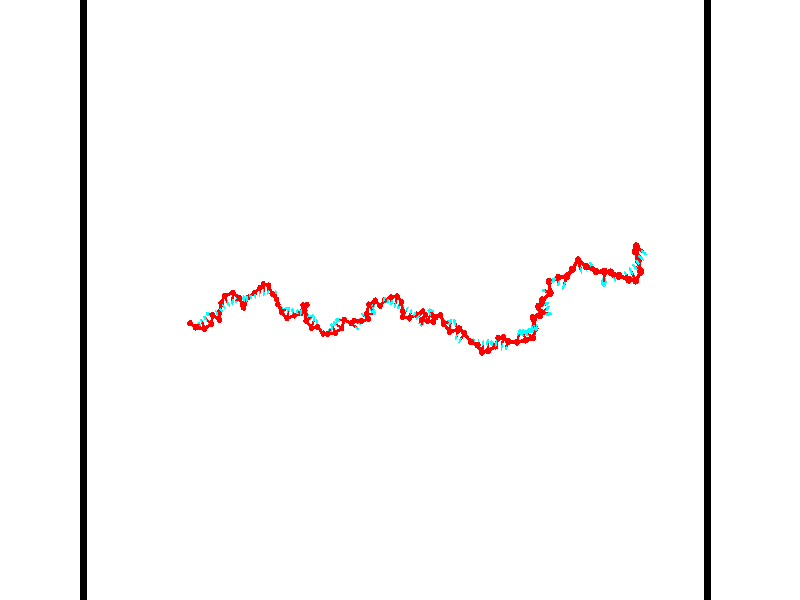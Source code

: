 // switches for output
#declare DRAW_BASES = 1; // possible values are 0, 1; only relevant for DNA ribbons
#declare DRAW_BASES_TYPE = 3; // possible values are 1, 2, 3; only relevant for DNA ribbons
#declare DRAW_FOG = 0; // set to 1 to enable fog

#include "colors.inc"

#include "transforms.inc"
background { rgb <1, 1, 1>}

#default {
   normal{
       ripples 0.25
       frequency 0.20
       turbulence 0.2
       lambda 5
   }
	finish {
		phong 0.1
		phong_size 40.
	}
}

// original window dimensions: 1024x640


// camera settings

camera {
	sky <-0, 1, 0>
	up <-0, 1, 0>
	right 1.6 * <0.99995, 0, 0.00999983>
	location <54.4867, 55, 106.329>
	look_at <55, 55, 55.0001>
	direction <0.513302, 0, -51.3289>
	angle 67.0682
}


# declare cpy_camera_pos = <54.4867, 55, 106.329>;
# if (DRAW_FOG = 1)
fog {
	fog_type 2
	up vnormalize(cpy_camera_pos)
	color rgbt<1,1,1,0.3>
	distance 1e-5
	fog_alt 3e-3
	fog_offset 88
}
# end


// LIGHTS

# declare lum = 6;
global_settings {
	ambient_light rgb lum * <0.05, 0.05, 0.05>
	max_trace_level 15
}# declare cpy_direct_light_amount = 0.25;
light_source
{	1000 * <-0.98995, -1, 1.00995>,
	rgb lum * cpy_direct_light_amount
	parallel
}

light_source
{	1000 * <0.98995, 1, -1.00995>,
	rgb lum * cpy_direct_light_amount
	parallel
}

// strand 0

// nucleotide -1

// particle -1
sphere {
	<35.489254, 53.197186, 49.906467> 0.250000
	pigment { color rgbt <1,0,0,0> }
	no_shadow
}
cylinder {
	<35.664188, 53.004089, 49.602966>,  <35.769150, 52.888233, 49.420868>, 0.100000
	pigment { color rgbt <1,0,0,0> }
	no_shadow
}
cylinder {
	<35.664188, 53.004089, 49.602966>,  <35.489254, 53.197186, 49.906467>, 0.100000
	pigment { color rgbt <1,0,0,0> }
	no_shadow
}

// particle -1
sphere {
	<35.664188, 53.004089, 49.602966> 0.100000
	pigment { color rgbt <1,0,0,0> }
	no_shadow
}
sphere {
	0, 1
	scale<0.080000,0.200000,0.300000>
	matrix <0.884855, 0.381599, 0.267234,
		0.160534, -0.788254, 0.594041,
		0.437333, -0.482741, -0.758750,
		35.795387, 52.859268, 49.375340>
	pigment { color rgbt <0,1,1,0> }
	no_shadow
}
cylinder {
	<36.091991, 52.879730, 50.172779>,  <35.489254, 53.197186, 49.906467>, 0.130000
	pigment { color rgbt <1,0,0,0> }
	no_shadow
}

// nucleotide -1

// particle -1
sphere {
	<36.091991, 52.879730, 50.172779> 0.250000
	pigment { color rgbt <1,0,0,0> }
	no_shadow
}
cylinder {
	<36.141026, 52.992641, 49.792191>,  <36.170448, 53.060387, 49.563839>, 0.100000
	pigment { color rgbt <1,0,0,0> }
	no_shadow
}
cylinder {
	<36.141026, 52.992641, 49.792191>,  <36.091991, 52.879730, 50.172779>, 0.100000
	pigment { color rgbt <1,0,0,0> }
	no_shadow
}

// particle -1
sphere {
	<36.141026, 52.992641, 49.792191> 0.100000
	pigment { color rgbt <1,0,0,0> }
	no_shadow
}
sphere {
	0, 1
	scale<0.080000,0.200000,0.300000>
	matrix <0.868351, 0.433708, 0.240550,
		0.480561, -0.855698, -0.191945,
		0.122590, 0.282275, -0.951469,
		36.177803, 53.077324, 49.506748>
	pigment { color rgbt <0,1,1,0> }
	no_shadow
}
cylinder {
	<36.811180, 52.764179, 49.878677>,  <36.091991, 52.879730, 50.172779>, 0.130000
	pigment { color rgbt <1,0,0,0> }
	no_shadow
}

// nucleotide -1

// particle -1
sphere {
	<36.811180, 52.764179, 49.878677> 0.250000
	pigment { color rgbt <1,0,0,0> }
	no_shadow
}
cylinder {
	<36.632347, 53.075027, 49.701500>,  <36.525047, 53.261536, 49.595192>, 0.100000
	pigment { color rgbt <1,0,0,0> }
	no_shadow
}
cylinder {
	<36.632347, 53.075027, 49.701500>,  <36.811180, 52.764179, 49.878677>, 0.100000
	pigment { color rgbt <1,0,0,0> }
	no_shadow
}

// particle -1
sphere {
	<36.632347, 53.075027, 49.701500> 0.100000
	pigment { color rgbt <1,0,0,0> }
	no_shadow
}
sphere {
	0, 1
	scale<0.080000,0.200000,0.300000>
	matrix <0.809352, 0.562299, 0.169612,
		0.380875, -0.282666, -0.880360,
		-0.447083, 0.777122, -0.442942,
		36.498222, 53.308163, 49.568619>
	pigment { color rgbt <0,1,1,0> }
	no_shadow
}
cylinder {
	<37.357643, 53.115265, 49.511154>,  <36.811180, 52.764179, 49.878677>, 0.130000
	pigment { color rgbt <1,0,0,0> }
	no_shadow
}

// nucleotide -1

// particle -1
sphere {
	<37.357643, 53.115265, 49.511154> 0.250000
	pigment { color rgbt <1,0,0,0> }
	no_shadow
}
cylinder {
	<37.063725, 53.373268, 49.595104>,  <36.887375, 53.528069, 49.645473>, 0.100000
	pigment { color rgbt <1,0,0,0> }
	no_shadow
}
cylinder {
	<37.063725, 53.373268, 49.595104>,  <37.357643, 53.115265, 49.511154>, 0.100000
	pigment { color rgbt <1,0,0,0> }
	no_shadow
}

// particle -1
sphere {
	<37.063725, 53.373268, 49.595104> 0.100000
	pigment { color rgbt <1,0,0,0> }
	no_shadow
}
sphere {
	0, 1
	scale<0.080000,0.200000,0.300000>
	matrix <0.675797, 0.669665, 0.307974,
		0.058102, 0.368127, -0.927958,
		-0.734794, 0.645005, 0.209871,
		36.843285, 53.566769, 49.658066>
	pigment { color rgbt <0,1,1,0> }
	no_shadow
}
cylinder {
	<37.342163, 53.812614, 49.118229>,  <37.357643, 53.115265, 49.511154>, 0.130000
	pigment { color rgbt <1,0,0,0> }
	no_shadow
}

// nucleotide -1

// particle -1
sphere {
	<37.342163, 53.812614, 49.118229> 0.250000
	pigment { color rgbt <1,0,0,0> }
	no_shadow
}
cylinder {
	<37.227917, 53.862335, 49.498329>,  <37.159367, 53.892170, 49.726387>, 0.100000
	pigment { color rgbt <1,0,0,0> }
	no_shadow
}
cylinder {
	<37.227917, 53.862335, 49.498329>,  <37.342163, 53.812614, 49.118229>, 0.100000
	pigment { color rgbt <1,0,0,0> }
	no_shadow
}

// particle -1
sphere {
	<37.227917, 53.862335, 49.498329> 0.100000
	pigment { color rgbt <1,0,0,0> }
	no_shadow
}
sphere {
	0, 1
	scale<0.080000,0.200000,0.300000>
	matrix <0.858388, 0.474084, 0.195993,
		-0.426134, 0.871661, -0.242110,
		-0.285620, 0.124305, 0.950247,
		37.142231, 53.899628, 49.783401>
	pigment { color rgbt <0,1,1,0> }
	no_shadow
}
cylinder {
	<37.990173, 53.436092, 49.094250>,  <37.342163, 53.812614, 49.118229>, 0.130000
	pigment { color rgbt <1,0,0,0> }
	no_shadow
}

// nucleotide -1

// particle -1
sphere {
	<37.990173, 53.436092, 49.094250> 0.250000
	pigment { color rgbt <1,0,0,0> }
	no_shadow
}
cylinder {
	<37.926044, 53.738194, 49.348457>,  <37.887566, 53.919456, 49.500980>, 0.100000
	pigment { color rgbt <1,0,0,0> }
	no_shadow
}
cylinder {
	<37.926044, 53.738194, 49.348457>,  <37.990173, 53.436092, 49.094250>, 0.100000
	pigment { color rgbt <1,0,0,0> }
	no_shadow
}

// particle -1
sphere {
	<37.926044, 53.738194, 49.348457> 0.100000
	pigment { color rgbt <1,0,0,0> }
	no_shadow
}
sphere {
	0, 1
	scale<0.080000,0.200000,0.300000>
	matrix <0.852858, 0.430129, -0.296010,
		-0.496918, 0.494550, -0.713086,
		-0.160327, 0.755254, 0.635520,
		37.877945, 53.964771, 49.539112>
	pigment { color rgbt <0,1,1,0> }
	no_shadow
}
cylinder {
	<37.892529, 54.032082, 48.693024>,  <37.990173, 53.436092, 49.094250>, 0.130000
	pigment { color rgbt <1,0,0,0> }
	no_shadow
}

// nucleotide -1

// particle -1
sphere {
	<37.892529, 54.032082, 48.693024> 0.250000
	pigment { color rgbt <1,0,0,0> }
	no_shadow
}
cylinder {
	<38.065445, 54.127712, 49.040810>,  <38.169193, 54.185093, 49.249481>, 0.100000
	pigment { color rgbt <1,0,0,0> }
	no_shadow
}
cylinder {
	<38.065445, 54.127712, 49.040810>,  <37.892529, 54.032082, 48.693024>, 0.100000
	pigment { color rgbt <1,0,0,0> }
	no_shadow
}

// particle -1
sphere {
	<38.065445, 54.127712, 49.040810> 0.100000
	pigment { color rgbt <1,0,0,0> }
	no_shadow
}
sphere {
	0, 1
	scale<0.080000,0.200000,0.300000>
	matrix <0.682842, 0.542954, -0.488803,
		-0.588941, 0.805011, 0.071461,
		0.432292, 0.239080, 0.869462,
		38.195133, 54.199436, 49.301647>
	pigment { color rgbt <0,1,1,0> }
	no_shadow
}
cylinder {
	<38.023304, 54.760857, 48.647625>,  <37.892529, 54.032082, 48.693024>, 0.130000
	pigment { color rgbt <1,0,0,0> }
	no_shadow
}

// nucleotide -1

// particle -1
sphere {
	<38.023304, 54.760857, 48.647625> 0.250000
	pigment { color rgbt <1,0,0,0> }
	no_shadow
}
cylinder {
	<38.248077, 54.598778, 48.936081>,  <38.382942, 54.501530, 49.109154>, 0.100000
	pigment { color rgbt <1,0,0,0> }
	no_shadow
}
cylinder {
	<38.248077, 54.598778, 48.936081>,  <38.023304, 54.760857, 48.647625>, 0.100000
	pigment { color rgbt <1,0,0,0> }
	no_shadow
}

// particle -1
sphere {
	<38.248077, 54.598778, 48.936081> 0.100000
	pigment { color rgbt <1,0,0,0> }
	no_shadow
}
sphere {
	0, 1
	scale<0.080000,0.200000,0.300000>
	matrix <0.797345, 0.497367, -0.341858,
		-0.220154, 0.767101, 0.602568,
		0.561937, -0.405193, 0.721141,
		38.416660, 54.477219, 49.152424>
	pigment { color rgbt <0,1,1,0> }
	no_shadow
}
cylinder {
	<38.394962, 55.313057, 48.878063>,  <38.023304, 54.760857, 48.647625>, 0.130000
	pigment { color rgbt <1,0,0,0> }
	no_shadow
}

// nucleotide -1

// particle -1
sphere {
	<38.394962, 55.313057, 48.878063> 0.250000
	pigment { color rgbt <1,0,0,0> }
	no_shadow
}
cylinder {
	<38.614464, 54.987118, 48.952789>,  <38.746166, 54.791553, 48.997623>, 0.100000
	pigment { color rgbt <1,0,0,0> }
	no_shadow
}
cylinder {
	<38.614464, 54.987118, 48.952789>,  <38.394962, 55.313057, 48.878063>, 0.100000
	pigment { color rgbt <1,0,0,0> }
	no_shadow
}

// particle -1
sphere {
	<38.614464, 54.987118, 48.952789> 0.100000
	pigment { color rgbt <1,0,0,0> }
	no_shadow
}
sphere {
	0, 1
	scale<0.080000,0.200000,0.300000>
	matrix <0.750598, 0.381862, -0.539244,
		0.368063, 0.436133, 0.821169,
		0.548755, -0.814843, 0.186812,
		38.779091, 54.742664, 49.008831>
	pigment { color rgbt <0,1,1,0> }
	no_shadow
}
cylinder {
	<39.202618, 55.580090, 48.894810>,  <38.394962, 55.313057, 48.878063>, 0.130000
	pigment { color rgbt <1,0,0,0> }
	no_shadow
}

// nucleotide -1

// particle -1
sphere {
	<39.202618, 55.580090, 48.894810> 0.250000
	pigment { color rgbt <1,0,0,0> }
	no_shadow
}
cylinder {
	<39.144386, 55.198547, 48.789764>,  <39.109447, 54.969624, 48.726738>, 0.100000
	pigment { color rgbt <1,0,0,0> }
	no_shadow
}
cylinder {
	<39.144386, 55.198547, 48.789764>,  <39.202618, 55.580090, 48.894810>, 0.100000
	pigment { color rgbt <1,0,0,0> }
	no_shadow
}

// particle -1
sphere {
	<39.144386, 55.198547, 48.789764> 0.100000
	pigment { color rgbt <1,0,0,0> }
	no_shadow
}
sphere {
	0, 1
	scale<0.080000,0.200000,0.300000>
	matrix <0.682306, 0.095421, -0.724813,
		0.716426, -0.284697, 0.636931,
		-0.145575, -0.953857, -0.262612,
		39.100712, 54.912392, 48.710979>
	pigment { color rgbt <0,1,1,0> }
	no_shadow
}
cylinder {
	<39.816540, 55.170040, 48.972397>,  <39.202618, 55.580090, 48.894810>, 0.130000
	pigment { color rgbt <1,0,0,0> }
	no_shadow
}

// nucleotide -1

// particle -1
sphere {
	<39.816540, 55.170040, 48.972397> 0.250000
	pigment { color rgbt <1,0,0,0> }
	no_shadow
}
cylinder {
	<39.578014, 55.033058, 48.681984>,  <39.434898, 54.950867, 48.507736>, 0.100000
	pigment { color rgbt <1,0,0,0> }
	no_shadow
}
cylinder {
	<39.578014, 55.033058, 48.681984>,  <39.816540, 55.170040, 48.972397>, 0.100000
	pigment { color rgbt <1,0,0,0> }
	no_shadow
}

// particle -1
sphere {
	<39.578014, 55.033058, 48.681984> 0.100000
	pigment { color rgbt <1,0,0,0> }
	no_shadow
}
sphere {
	0, 1
	scale<0.080000,0.200000,0.300000>
	matrix <0.757400, 0.059663, -0.650220,
		0.265990, -0.937637, 0.223799,
		-0.596318, -0.342457, -0.726036,
		39.399120, 54.930321, 48.464172>
	pigment { color rgbt <0,1,1,0> }
	no_shadow
}
cylinder {
	<40.049129, 54.592831, 48.497742>,  <39.816540, 55.170040, 48.972397>, 0.130000
	pigment { color rgbt <1,0,0,0> }
	no_shadow
}

// nucleotide -1

// particle -1
sphere {
	<40.049129, 54.592831, 48.497742> 0.250000
	pigment { color rgbt <1,0,0,0> }
	no_shadow
}
cylinder {
	<39.845215, 54.863388, 48.285099>,  <39.722866, 55.025723, 48.157513>, 0.100000
	pigment { color rgbt <1,0,0,0> }
	no_shadow
}
cylinder {
	<39.845215, 54.863388, 48.285099>,  <40.049129, 54.592831, 48.497742>, 0.100000
	pigment { color rgbt <1,0,0,0> }
	no_shadow
}

// particle -1
sphere {
	<39.845215, 54.863388, 48.285099> 0.100000
	pigment { color rgbt <1,0,0,0> }
	no_shadow
}
sphere {
	0, 1
	scale<0.080000,0.200000,0.300000>
	matrix <0.682948, -0.057586, -0.728193,
		-0.523160, -0.734283, -0.432587,
		-0.509789, 0.676396, -0.531604,
		39.692280, 55.066307, 48.125618>
	pigment { color rgbt <0,1,1,0> }
	no_shadow
}
cylinder {
	<39.944717, 54.383827, 47.793095>,  <40.049129, 54.592831, 48.497742>, 0.130000
	pigment { color rgbt <1,0,0,0> }
	no_shadow
}

// nucleotide -1

// particle -1
sphere {
	<39.944717, 54.383827, 47.793095> 0.250000
	pigment { color rgbt <1,0,0,0> }
	no_shadow
}
cylinder {
	<39.951984, 54.782547, 47.824226>,  <39.956345, 55.021778, 47.842903>, 0.100000
	pigment { color rgbt <1,0,0,0> }
	no_shadow
}
cylinder {
	<39.951984, 54.782547, 47.824226>,  <39.944717, 54.383827, 47.793095>, 0.100000
	pigment { color rgbt <1,0,0,0> }
	no_shadow
}

// particle -1
sphere {
	<39.951984, 54.782547, 47.824226> 0.100000
	pigment { color rgbt <1,0,0,0> }
	no_shadow
}
sphere {
	0, 1
	scale<0.080000,0.200000,0.300000>
	matrix <0.761241, 0.036675, -0.647431,
		-0.648214, 0.071007, -0.758140,
		0.018168, 0.996801, 0.077827,
		39.957436, 55.081589, 47.847576>
	pigment { color rgbt <0,1,1,0> }
	no_shadow
}
cylinder {
	<39.869133, 54.665512, 47.158112>,  <39.944717, 54.383827, 47.793095>, 0.130000
	pigment { color rgbt <1,0,0,0> }
	no_shadow
}

// nucleotide -1

// particle -1
sphere {
	<39.869133, 54.665512, 47.158112> 0.250000
	pigment { color rgbt <1,0,0,0> }
	no_shadow
}
cylinder {
	<40.064301, 54.907455, 47.409851>,  <40.181400, 55.052620, 47.560894>, 0.100000
	pigment { color rgbt <1,0,0,0> }
	no_shadow
}
cylinder {
	<40.064301, 54.907455, 47.409851>,  <39.869133, 54.665512, 47.158112>, 0.100000
	pigment { color rgbt <1,0,0,0> }
	no_shadow
}

// particle -1
sphere {
	<40.064301, 54.907455, 47.409851> 0.100000
	pigment { color rgbt <1,0,0,0> }
	no_shadow
}
sphere {
	0, 1
	scale<0.080000,0.200000,0.300000>
	matrix <0.712369, 0.140747, -0.687547,
		-0.504448, 0.783796, -0.362209,
		0.487917, 0.604859, 0.629351,
		40.210674, 55.088913, 47.598656>
	pigment { color rgbt <0,1,1,0> }
	no_shadow
}
cylinder {
	<40.162521, 55.209526, 46.801998>,  <39.869133, 54.665512, 47.158112>, 0.130000
	pigment { color rgbt <1,0,0,0> }
	no_shadow
}

// nucleotide -1

// particle -1
sphere {
	<40.162521, 55.209526, 46.801998> 0.250000
	pigment { color rgbt <1,0,0,0> }
	no_shadow
}
cylinder {
	<40.379719, 55.224007, 47.137581>,  <40.510036, 55.232697, 47.338928>, 0.100000
	pigment { color rgbt <1,0,0,0> }
	no_shadow
}
cylinder {
	<40.379719, 55.224007, 47.137581>,  <40.162521, 55.209526, 46.801998>, 0.100000
	pigment { color rgbt <1,0,0,0> }
	no_shadow
}

// particle -1
sphere {
	<40.379719, 55.224007, 47.137581> 0.100000
	pigment { color rgbt <1,0,0,0> }
	no_shadow
}
sphere {
	0, 1
	scale<0.080000,0.200000,0.300000>
	matrix <0.793278, 0.305580, -0.526622,
		-0.275431, 0.951478, 0.137213,
		0.542998, 0.036200, 0.838953,
		40.542618, 55.234867, 47.389267>
	pigment { color rgbt <0,1,1,0> }
	no_shadow
}
cylinder {
	<40.679390, 55.565712, 46.494732>,  <40.162521, 55.209526, 46.801998>, 0.130000
	pigment { color rgbt <1,0,0,0> }
	no_shadow
}

// nucleotide -1

// particle -1
sphere {
	<40.679390, 55.565712, 46.494732> 0.250000
	pigment { color rgbt <1,0,0,0> }
	no_shadow
}
cylinder {
	<40.811062, 55.413841, 46.840561>,  <40.890064, 55.322720, 47.048058>, 0.100000
	pigment { color rgbt <1,0,0,0> }
	no_shadow
}
cylinder {
	<40.811062, 55.413841, 46.840561>,  <40.679390, 55.565712, 46.494732>, 0.100000
	pigment { color rgbt <1,0,0,0> }
	no_shadow
}

// particle -1
sphere {
	<40.811062, 55.413841, 46.840561> 0.100000
	pigment { color rgbt <1,0,0,0> }
	no_shadow
}
sphere {
	0, 1
	scale<0.080000,0.200000,0.300000>
	matrix <0.942354, 0.190343, -0.275207,
		-0.060077, 0.905327, 0.420445,
		0.329181, -0.379675, 0.864573,
		40.909817, 55.299938, 47.099934>
	pigment { color rgbt <0,1,1,0> }
	no_shadow
}
cylinder {
	<41.250378, 56.029224, 46.562836>,  <40.679390, 55.565712, 46.494732>, 0.130000
	pigment { color rgbt <1,0,0,0> }
	no_shadow
}

// nucleotide -1

// particle -1
sphere {
	<41.250378, 56.029224, 46.562836> 0.250000
	pigment { color rgbt <1,0,0,0> }
	no_shadow
}
cylinder {
	<41.289520, 55.737484, 46.833679>,  <41.313004, 55.562439, 46.996185>, 0.100000
	pigment { color rgbt <1,0,0,0> }
	no_shadow
}
cylinder {
	<41.289520, 55.737484, 46.833679>,  <41.250378, 56.029224, 46.562836>, 0.100000
	pigment { color rgbt <1,0,0,0> }
	no_shadow
}

// particle -1
sphere {
	<41.289520, 55.737484, 46.833679> 0.100000
	pigment { color rgbt <1,0,0,0> }
	no_shadow
}
sphere {
	0, 1
	scale<0.080000,0.200000,0.300000>
	matrix <0.994911, 0.055280, -0.084236,
		0.024007, 0.681904, 0.731047,
		0.097853, -0.729350, 0.677107,
		41.318874, 55.518681, 47.036812>
	pigment { color rgbt <0,1,1,0> }
	no_shadow
}
cylinder {
	<41.677040, 56.296352, 47.042744>,  <41.250378, 56.029224, 46.562836>, 0.130000
	pigment { color rgbt <1,0,0,0> }
	no_shadow
}

// nucleotide -1

// particle -1
sphere {
	<41.677040, 56.296352, 47.042744> 0.250000
	pigment { color rgbt <1,0,0,0> }
	no_shadow
}
cylinder {
	<41.708874, 55.898273, 47.065514>,  <41.727974, 55.659424, 47.079174>, 0.100000
	pigment { color rgbt <1,0,0,0> }
	no_shadow
}
cylinder {
	<41.708874, 55.898273, 47.065514>,  <41.677040, 56.296352, 47.042744>, 0.100000
	pigment { color rgbt <1,0,0,0> }
	no_shadow
}

// particle -1
sphere {
	<41.708874, 55.898273, 47.065514> 0.100000
	pigment { color rgbt <1,0,0,0> }
	no_shadow
}
sphere {
	0, 1
	scale<0.080000,0.200000,0.300000>
	matrix <0.985023, 0.069748, -0.157689,
		0.152962, 0.068617, 0.985847,
		0.079581, -0.995202, 0.056921,
		41.732750, 55.599712, 47.082588>
	pigment { color rgbt <0,1,1,0> }
	no_shadow
}
cylinder {
	<42.268372, 56.186058, 47.422089>,  <41.677040, 56.296352, 47.042744>, 0.130000
	pigment { color rgbt <1,0,0,0> }
	no_shadow
}

// nucleotide -1

// particle -1
sphere {
	<42.268372, 56.186058, 47.422089> 0.250000
	pigment { color rgbt <1,0,0,0> }
	no_shadow
}
cylinder {
	<42.173435, 55.900082, 47.159019>,  <42.116474, 55.728497, 47.001179>, 0.100000
	pigment { color rgbt <1,0,0,0> }
	no_shadow
}
cylinder {
	<42.173435, 55.900082, 47.159019>,  <42.268372, 56.186058, 47.422089>, 0.100000
	pigment { color rgbt <1,0,0,0> }
	no_shadow
}

// particle -1
sphere {
	<42.173435, 55.900082, 47.159019> 0.100000
	pigment { color rgbt <1,0,0,0> }
	no_shadow
}
sphere {
	0, 1
	scale<0.080000,0.200000,0.300000>
	matrix <0.943618, -0.008851, -0.330918,
		0.230765, -0.699129, 0.676732,
		-0.237344, -0.714940, -0.657669,
		42.102230, 55.685600, 46.961720>
	pigment { color rgbt <0,1,1,0> }
	no_shadow
}
cylinder {
	<42.657543, 55.506618, 47.613815>,  <42.268372, 56.186058, 47.422089>, 0.130000
	pigment { color rgbt <1,0,0,0> }
	no_shadow
}

// nucleotide -1

// particle -1
sphere {
	<42.657543, 55.506618, 47.613815> 0.250000
	pigment { color rgbt <1,0,0,0> }
	no_shadow
}
cylinder {
	<42.576214, 55.523682, 47.222542>,  <42.527416, 55.533920, 46.987778>, 0.100000
	pigment { color rgbt <1,0,0,0> }
	no_shadow
}
cylinder {
	<42.576214, 55.523682, 47.222542>,  <42.657543, 55.506618, 47.613815>, 0.100000
	pigment { color rgbt <1,0,0,0> }
	no_shadow
}

// particle -1
sphere {
	<42.576214, 55.523682, 47.222542> 0.100000
	pigment { color rgbt <1,0,0,0> }
	no_shadow
}
sphere {
	0, 1
	scale<0.080000,0.200000,0.300000>
	matrix <0.967845, 0.159883, -0.194201,
		0.148110, -0.986213, -0.073797,
		-0.203323, 0.042661, -0.978182,
		42.515217, 55.536480, 46.929089>
	pigment { color rgbt <0,1,1,0> }
	no_shadow
}
cylinder {
	<43.026047, 55.016476, 47.181297>,  <42.657543, 55.506618, 47.613815>, 0.130000
	pigment { color rgbt <1,0,0,0> }
	no_shadow
}

// nucleotide -1

// particle -1
sphere {
	<43.026047, 55.016476, 47.181297> 0.250000
	pigment { color rgbt <1,0,0,0> }
	no_shadow
}
cylinder {
	<42.941704, 55.345818, 46.970535>,  <42.891098, 55.543423, 46.844078>, 0.100000
	pigment { color rgbt <1,0,0,0> }
	no_shadow
}
cylinder {
	<42.941704, 55.345818, 46.970535>,  <43.026047, 55.016476, 47.181297>, 0.100000
	pigment { color rgbt <1,0,0,0> }
	no_shadow
}

// particle -1
sphere {
	<42.941704, 55.345818, 46.970535> 0.100000
	pigment { color rgbt <1,0,0,0> }
	no_shadow
}
sphere {
	0, 1
	scale<0.080000,0.200000,0.300000>
	matrix <0.974021, 0.222514, -0.042081,
		0.082597, -0.522091, -0.848881,
		-0.210858, 0.823352, -0.526907,
		42.878445, 55.592823, 46.812462>
	pigment { color rgbt <0,1,1,0> }
	no_shadow
}
cylinder {
	<43.242241, 54.645519, 47.713547>,  <43.026047, 55.016476, 47.181297>, 0.130000
	pigment { color rgbt <1,0,0,0> }
	no_shadow
}

// nucleotide -1

// particle -1
sphere {
	<43.242241, 54.645519, 47.713547> 0.250000
	pigment { color rgbt <1,0,0,0> }
	no_shadow
}
cylinder {
	<43.381847, 54.449764, 47.393875>,  <43.465611, 54.332314, 47.202072>, 0.100000
	pigment { color rgbt <1,0,0,0> }
	no_shadow
}
cylinder {
	<43.381847, 54.449764, 47.393875>,  <43.242241, 54.645519, 47.713547>, 0.100000
	pigment { color rgbt <1,0,0,0> }
	no_shadow
}

// particle -1
sphere {
	<43.381847, 54.449764, 47.393875> 0.100000
	pigment { color rgbt <1,0,0,0> }
	no_shadow
}
sphere {
	0, 1
	scale<0.080000,0.200000,0.300000>
	matrix <0.880463, -0.120778, 0.458473,
		-0.320893, -0.863664, 0.388732,
		0.349016, -0.489385, -0.799181,
		43.486553, 54.302948, 47.154121>
	pigment { color rgbt <0,1,1,0> }
	no_shadow
}
cylinder {
	<43.611279, 54.012871, 47.854687>,  <43.242241, 54.645519, 47.713547>, 0.130000
	pigment { color rgbt <1,0,0,0> }
	no_shadow
}

// nucleotide -1

// particle -1
sphere {
	<43.611279, 54.012871, 47.854687> 0.250000
	pigment { color rgbt <1,0,0,0> }
	no_shadow
}
cylinder {
	<43.780300, 54.150055, 47.519112>,  <43.881714, 54.232365, 47.317764>, 0.100000
	pigment { color rgbt <1,0,0,0> }
	no_shadow
}
cylinder {
	<43.780300, 54.150055, 47.519112>,  <43.611279, 54.012871, 47.854687>, 0.100000
	pigment { color rgbt <1,0,0,0> }
	no_shadow
}

// particle -1
sphere {
	<43.780300, 54.150055, 47.519112> 0.100000
	pigment { color rgbt <1,0,0,0> }
	no_shadow
}
sphere {
	0, 1
	scale<0.080000,0.200000,0.300000>
	matrix <0.874230, -0.398422, 0.277456,
		-0.239096, -0.850669, -0.468183,
		0.422558, 0.342961, -0.838942,
		43.907066, 54.252945, 47.267429>
	pigment { color rgbt <0,1,1,0> }
	no_shadow
}
cylinder {
	<44.052792, 53.500168, 47.333027>,  <43.611279, 54.012871, 47.854687>, 0.130000
	pigment { color rgbt <1,0,0,0> }
	no_shadow
}

// nucleotide -1

// particle -1
sphere {
	<44.052792, 53.500168, 47.333027> 0.250000
	pigment { color rgbt <1,0,0,0> }
	no_shadow
}
cylinder {
	<44.148800, 53.880318, 47.412201>,  <44.206406, 54.108406, 47.459705>, 0.100000
	pigment { color rgbt <1,0,0,0> }
	no_shadow
}
cylinder {
	<44.148800, 53.880318, 47.412201>,  <44.052792, 53.500168, 47.333027>, 0.100000
	pigment { color rgbt <1,0,0,0> }
	no_shadow
}

// particle -1
sphere {
	<44.148800, 53.880318, 47.412201> 0.100000
	pigment { color rgbt <1,0,0,0> }
	no_shadow
}
sphere {
	0, 1
	scale<0.080000,0.200000,0.300000>
	matrix <0.852512, -0.303884, 0.425298,
		0.464340, 0.066656, -0.883145,
		0.240025, 0.950374, 0.197931,
		44.220806, 54.165428, 47.471581>
	pigment { color rgbt <0,1,1,0> }
	no_shadow
}
cylinder {
	<44.726589, 53.725780, 47.010639>,  <44.052792, 53.500168, 47.333027>, 0.130000
	pigment { color rgbt <1,0,0,0> }
	no_shadow
}

// nucleotide -1

// particle -1
sphere {
	<44.726589, 53.725780, 47.010639> 0.250000
	pigment { color rgbt <1,0,0,0> }
	no_shadow
}
cylinder {
	<44.680195, 53.947220, 47.340508>,  <44.652359, 54.080082, 47.538429>, 0.100000
	pigment { color rgbt <1,0,0,0> }
	no_shadow
}
cylinder {
	<44.680195, 53.947220, 47.340508>,  <44.726589, 53.725780, 47.010639>, 0.100000
	pigment { color rgbt <1,0,0,0> }
	no_shadow
}

// particle -1
sphere {
	<44.680195, 53.947220, 47.340508> 0.100000
	pigment { color rgbt <1,0,0,0> }
	no_shadow
}
sphere {
	0, 1
	scale<0.080000,0.200000,0.300000>
	matrix <0.958901, -0.154056, 0.238277,
		0.258955, 0.818411, -0.512977,
		-0.115982, 0.553597, 0.824669,
		44.645401, 54.113300, 47.587910>
	pigment { color rgbt <0,1,1,0> }
	no_shadow
}
cylinder {
	<45.366718, 53.924904, 47.072113>,  <44.726589, 53.725780, 47.010639>, 0.130000
	pigment { color rgbt <1,0,0,0> }
	no_shadow
}

// nucleotide -1

// particle -1
sphere {
	<45.366718, 53.924904, 47.072113> 0.250000
	pigment { color rgbt <1,0,0,0> }
	no_shadow
}
cylinder {
	<45.222706, 53.992241, 47.439163>,  <45.136299, 54.032642, 47.659393>, 0.100000
	pigment { color rgbt <1,0,0,0> }
	no_shadow
}
cylinder {
	<45.222706, 53.992241, 47.439163>,  <45.366718, 53.924904, 47.072113>, 0.100000
	pigment { color rgbt <1,0,0,0> }
	no_shadow
}

// particle -1
sphere {
	<45.222706, 53.992241, 47.439163> 0.100000
	pigment { color rgbt <1,0,0,0> }
	no_shadow
}
sphere {
	0, 1
	scale<0.080000,0.200000,0.300000>
	matrix <0.922658, -0.081381, 0.376934,
		0.138130, 0.982364, -0.126020,
		-0.360031, 0.168339, 0.917627,
		45.114697, 54.042744, 47.714451>
	pigment { color rgbt <0,1,1,0> }
	no_shadow
}
cylinder {
	<45.628174, 54.566402, 47.493950>,  <45.366718, 53.924904, 47.072113>, 0.130000
	pigment { color rgbt <1,0,0,0> }
	no_shadow
}

// nucleotide -1

// particle -1
sphere {
	<45.628174, 54.566402, 47.493950> 0.250000
	pigment { color rgbt <1,0,0,0> }
	no_shadow
}
cylinder {
	<45.544289, 54.246841, 47.719437>,  <45.493958, 54.055103, 47.854729>, 0.100000
	pigment { color rgbt <1,0,0,0> }
	no_shadow
}
cylinder {
	<45.544289, 54.246841, 47.719437>,  <45.628174, 54.566402, 47.493950>, 0.100000
	pigment { color rgbt <1,0,0,0> }
	no_shadow
}

// particle -1
sphere {
	<45.544289, 54.246841, 47.719437> 0.100000
	pigment { color rgbt <1,0,0,0> }
	no_shadow
}
sphere {
	0, 1
	scale<0.080000,0.200000,0.300000>
	matrix <0.973005, -0.113711, 0.200828,
		-0.096342, 0.590614, 0.801183,
		-0.209715, -0.798903, 0.563715,
		45.481373, 54.007172, 47.888550>
	pigment { color rgbt <0,1,1,0> }
	no_shadow
}
cylinder {
	<46.116299, 54.618423, 48.134041>,  <45.628174, 54.566402, 47.493950>, 0.130000
	pigment { color rgbt <1,0,0,0> }
	no_shadow
}

// nucleotide -1

// particle -1
sphere {
	<46.116299, 54.618423, 48.134041> 0.250000
	pigment { color rgbt <1,0,0,0> }
	no_shadow
}
cylinder {
	<46.005791, 54.238899, 48.072803>,  <45.939484, 54.011185, 48.036060>, 0.100000
	pigment { color rgbt <1,0,0,0> }
	no_shadow
}
cylinder {
	<46.005791, 54.238899, 48.072803>,  <46.116299, 54.618423, 48.134041>, 0.100000
	pigment { color rgbt <1,0,0,0> }
	no_shadow
}

// particle -1
sphere {
	<46.005791, 54.238899, 48.072803> 0.100000
	pigment { color rgbt <1,0,0,0> }
	no_shadow
}
sphere {
	0, 1
	scale<0.080000,0.200000,0.300000>
	matrix <0.904550, -0.310530, 0.292166,
		-0.324749, -0.057763, 0.944035,
		-0.276274, -0.948807, -0.153094,
		45.922909, 53.954258, 48.026875>
	pigment { color rgbt <0,1,1,0> }
	no_shadow
}
cylinder {
	<45.994003, 54.129486, 48.695427>,  <46.116299, 54.618423, 48.134041>, 0.130000
	pigment { color rgbt <1,0,0,0> }
	no_shadow
}

// nucleotide -1

// particle -1
sphere {
	<45.994003, 54.129486, 48.695427> 0.250000
	pigment { color rgbt <1,0,0,0> }
	no_shadow
}
cylinder {
	<46.105122, 53.896229, 48.390068>,  <46.171791, 53.756275, 48.206852>, 0.100000
	pigment { color rgbt <1,0,0,0> }
	no_shadow
}
cylinder {
	<46.105122, 53.896229, 48.390068>,  <45.994003, 54.129486, 48.695427>, 0.100000
	pigment { color rgbt <1,0,0,0> }
	no_shadow
}

// particle -1
sphere {
	<46.105122, 53.896229, 48.390068> 0.100000
	pigment { color rgbt <1,0,0,0> }
	no_shadow
}
sphere {
	0, 1
	scale<0.080000,0.200000,0.300000>
	matrix <0.840704, -0.236930, 0.486908,
		-0.464808, -0.777054, 0.424430,
		0.277794, -0.583139, -0.763400,
		46.188461, 53.721287, 48.161049>
	pigment { color rgbt <0,1,1,0> }
	no_shadow
}
cylinder {
	<46.121330, 53.366535, 48.826778>,  <45.994003, 54.129486, 48.695427>, 0.130000
	pigment { color rgbt <1,0,0,0> }
	no_shadow
}

// nucleotide -1

// particle -1
sphere {
	<46.121330, 53.366535, 48.826778> 0.250000
	pigment { color rgbt <1,0,0,0> }
	no_shadow
}
cylinder {
	<46.368866, 53.522648, 48.554096>,  <46.517387, 53.616314, 48.390488>, 0.100000
	pigment { color rgbt <1,0,0,0> }
	no_shadow
}
cylinder {
	<46.368866, 53.522648, 48.554096>,  <46.121330, 53.366535, 48.826778>, 0.100000
	pigment { color rgbt <1,0,0,0> }
	no_shadow
}

// particle -1
sphere {
	<46.368866, 53.522648, 48.554096> 0.100000
	pigment { color rgbt <1,0,0,0> }
	no_shadow
}
sphere {
	0, 1
	scale<0.080000,0.200000,0.300000>
	matrix <0.782791, -0.378691, 0.493793,
		-0.065440, -0.839211, -0.539854,
		0.618834, 0.390279, -0.681708,
		46.554516, 53.639732, 48.349583>
	pigment { color rgbt <0,1,1,0> }
	no_shadow
}
cylinder {
	<46.628139, 52.762478, 48.673874>,  <46.121330, 53.366535, 48.826778>, 0.130000
	pigment { color rgbt <1,0,0,0> }
	no_shadow
}

// nucleotide -1

// particle -1
sphere {
	<46.628139, 52.762478, 48.673874> 0.250000
	pigment { color rgbt <1,0,0,0> }
	no_shadow
}
cylinder {
	<46.744934, 53.140678, 48.616219>,  <46.815010, 53.367599, 48.581627>, 0.100000
	pigment { color rgbt <1,0,0,0> }
	no_shadow
}
cylinder {
	<46.744934, 53.140678, 48.616219>,  <46.628139, 52.762478, 48.673874>, 0.100000
	pigment { color rgbt <1,0,0,0> }
	no_shadow
}

// particle -1
sphere {
	<46.744934, 53.140678, 48.616219> 0.100000
	pigment { color rgbt <1,0,0,0> }
	no_shadow
}
sphere {
	0, 1
	scale<0.080000,0.200000,0.300000>
	matrix <0.954548, -0.278652, 0.105785,
		0.059856, -0.168471, -0.983888,
		0.291984, 0.945500, -0.144135,
		46.832531, 53.424328, 48.572979>
	pigment { color rgbt <0,1,1,0> }
	no_shadow
}
cylinder {
	<47.126587, 52.841953, 48.090378>,  <46.628139, 52.762478, 48.673874>, 0.130000
	pigment { color rgbt <1,0,0,0> }
	no_shadow
}

// nucleotide -1

// particle -1
sphere {
	<47.126587, 52.841953, 48.090378> 0.250000
	pigment { color rgbt <1,0,0,0> }
	no_shadow
}
cylinder {
	<47.125656, 53.085785, 48.407467>,  <47.125095, 53.232082, 48.597721>, 0.100000
	pigment { color rgbt <1,0,0,0> }
	no_shadow
}
cylinder {
	<47.125656, 53.085785, 48.407467>,  <47.126587, 52.841953, 48.090378>, 0.100000
	pigment { color rgbt <1,0,0,0> }
	no_shadow
}

// particle -1
sphere {
	<47.125656, 53.085785, 48.407467> 0.100000
	pigment { color rgbt <1,0,0,0> }
	no_shadow
}
sphere {
	0, 1
	scale<0.080000,0.200000,0.300000>
	matrix <0.999963, -0.005122, 0.006879,
		0.008254, 0.792711, -0.609541,
		-0.002331, 0.609576, 0.792724,
		47.124958, 53.268658, 48.645283>
	pigment { color rgbt <0,1,1,0> }
	no_shadow
}
cylinder {
	<47.658592, 52.306721, 48.100578>,  <47.126587, 52.841953, 48.090378>, 0.130000
	pigment { color rgbt <1,0,0,0> }
	no_shadow
}

// nucleotide -1

// particle -1
sphere {
	<47.658592, 52.306721, 48.100578> 0.250000
	pigment { color rgbt <1,0,0,0> }
	no_shadow
}
cylinder {
	<48.034180, 52.303757, 47.963005>,  <48.259533, 52.301979, 47.880463>, 0.100000
	pigment { color rgbt <1,0,0,0> }
	no_shadow
}
cylinder {
	<48.034180, 52.303757, 47.963005>,  <47.658592, 52.306721, 48.100578>, 0.100000
	pigment { color rgbt <1,0,0,0> }
	no_shadow
}

// particle -1
sphere {
	<48.034180, 52.303757, 47.963005> 0.100000
	pigment { color rgbt <1,0,0,0> }
	no_shadow
}
sphere {
	0, 1
	scale<0.080000,0.200000,0.300000>
	matrix <0.191323, 0.842132, 0.504191,
		0.285900, -0.539220, 0.792151,
		0.938966, -0.007409, -0.343931,
		48.315868, 52.301533, 47.859825>
	pigment { color rgbt <0,1,1,0> }
	no_shadow
}
cylinder {
	<48.157749, 52.280735, 48.728760>,  <47.658592, 52.306721, 48.100578>, 0.130000
	pigment { color rgbt <1,0,0,0> }
	no_shadow
}

// nucleotide -1

// particle -1
sphere {
	<48.157749, 52.280735, 48.728760> 0.250000
	pigment { color rgbt <1,0,0,0> }
	no_shadow
}
cylinder {
	<48.269470, 52.460915, 48.389565>,  <48.336502, 52.569023, 48.186047>, 0.100000
	pigment { color rgbt <1,0,0,0> }
	no_shadow
}
cylinder {
	<48.269470, 52.460915, 48.389565>,  <48.157749, 52.280735, 48.728760>, 0.100000
	pigment { color rgbt <1,0,0,0> }
	no_shadow
}

// particle -1
sphere {
	<48.269470, 52.460915, 48.389565> 0.100000
	pigment { color rgbt <1,0,0,0> }
	no_shadow
}
sphere {
	0, 1
	scale<0.080000,0.200000,0.300000>
	matrix <0.206114, 0.834423, 0.511131,
		0.937820, -0.317544, 0.140214,
		0.279305, 0.450449, -0.847989,
		48.353260, 52.596050, 48.135166>
	pigment { color rgbt <0,1,1,0> }
	no_shadow
}
cylinder {
	<48.915058, 52.407684, 48.771427>,  <48.157749, 52.280735, 48.728760>, 0.130000
	pigment { color rgbt <1,0,0,0> }
	no_shadow
}

// nucleotide -1

// particle -1
sphere {
	<48.915058, 52.407684, 48.771427> 0.250000
	pigment { color rgbt <1,0,0,0> }
	no_shadow
}
cylinder {
	<48.720474, 52.694656, 48.571968>,  <48.603725, 52.866840, 48.452293>, 0.100000
	pigment { color rgbt <1,0,0,0> }
	no_shadow
}
cylinder {
	<48.720474, 52.694656, 48.571968>,  <48.915058, 52.407684, 48.771427>, 0.100000
	pigment { color rgbt <1,0,0,0> }
	no_shadow
}

// particle -1
sphere {
	<48.720474, 52.694656, 48.571968> 0.100000
	pigment { color rgbt <1,0,0,0> }
	no_shadow
}
sphere {
	0, 1
	scale<0.080000,0.200000,0.300000>
	matrix <0.536937, 0.695718, 0.477153,
		0.689243, -0.035627, -0.723654,
		-0.486459, 0.717431, -0.498648,
		48.574535, 52.909885, 48.422375>
	pigment { color rgbt <0,1,1,0> }
	no_shadow
}
cylinder {
	<49.490852, 52.739487, 48.517151>,  <48.915058, 52.407684, 48.771427>, 0.130000
	pigment { color rgbt <1,0,0,0> }
	no_shadow
}

// nucleotide -1

// particle -1
sphere {
	<49.490852, 52.739487, 48.517151> 0.250000
	pigment { color rgbt <1,0,0,0> }
	no_shadow
}
cylinder {
	<49.158344, 52.946686, 48.597816>,  <48.958839, 53.071007, 48.646217>, 0.100000
	pigment { color rgbt <1,0,0,0> }
	no_shadow
}
cylinder {
	<49.158344, 52.946686, 48.597816>,  <49.490852, 52.739487, 48.517151>, 0.100000
	pigment { color rgbt <1,0,0,0> }
	no_shadow
}

// particle -1
sphere {
	<49.158344, 52.946686, 48.597816> 0.100000
	pigment { color rgbt <1,0,0,0> }
	no_shadow
}
sphere {
	0, 1
	scale<0.080000,0.200000,0.300000>
	matrix <0.514613, 0.579985, 0.631498,
		0.210152, 0.628725, -0.748693,
		-0.831270, 0.517998, 0.201665,
		48.908962, 53.102085, 48.658318>
	pigment { color rgbt <0,1,1,0> }
	no_shadow
}
cylinder {
	<49.721844, 53.431774, 48.449226>,  <49.490852, 52.739487, 48.517151>, 0.130000
	pigment { color rgbt <1,0,0,0> }
	no_shadow
}

// nucleotide -1

// particle -1
sphere {
	<49.721844, 53.431774, 48.449226> 0.250000
	pigment { color rgbt <1,0,0,0> }
	no_shadow
}
cylinder {
	<49.400379, 53.414032, 48.686600>,  <49.207500, 53.403385, 48.829025>, 0.100000
	pigment { color rgbt <1,0,0,0> }
	no_shadow
}
cylinder {
	<49.400379, 53.414032, 48.686600>,  <49.721844, 53.431774, 48.449226>, 0.100000
	pigment { color rgbt <1,0,0,0> }
	no_shadow
}

// particle -1
sphere {
	<49.400379, 53.414032, 48.686600> 0.100000
	pigment { color rgbt <1,0,0,0> }
	no_shadow
}
sphere {
	0, 1
	scale<0.080000,0.200000,0.300000>
	matrix <0.465793, 0.573739, 0.673691,
		-0.370359, 0.817836, -0.440430,
		-0.803661, -0.044358, 0.593432,
		49.159283, 53.400726, 48.864628>
	pigment { color rgbt <0,1,1,0> }
	no_shadow
}
cylinder {
	<50.327293, 53.125736, 47.979347>,  <49.721844, 53.431774, 48.449226>, 0.130000
	pigment { color rgbt <1,0,0,0> }
	no_shadow
}

// nucleotide -1

// particle -1
sphere {
	<50.327293, 53.125736, 47.979347> 0.250000
	pigment { color rgbt <1,0,0,0> }
	no_shadow
}
cylinder {
	<50.661510, 52.906727, 47.997654>,  <50.862041, 52.775322, 48.008636>, 0.100000
	pigment { color rgbt <1,0,0,0> }
	no_shadow
}
cylinder {
	<50.661510, 52.906727, 47.997654>,  <50.327293, 53.125736, 47.979347>, 0.100000
	pigment { color rgbt <1,0,0,0> }
	no_shadow
}

// particle -1
sphere {
	<50.661510, 52.906727, 47.997654> 0.100000
	pigment { color rgbt <1,0,0,0> }
	no_shadow
}
sphere {
	0, 1
	scale<0.080000,0.200000,0.300000>
	matrix <0.542220, 0.835162, 0.092203,
		-0.088703, -0.052226, 0.994688,
		0.835541, -0.547519, 0.045764,
		50.912174, 52.742470, 48.011383>
	pigment { color rgbt <0,1,1,0> }
	no_shadow
}
cylinder {
	<50.660744, 53.340420, 48.667671>,  <50.327293, 53.125736, 47.979347>, 0.130000
	pigment { color rgbt <1,0,0,0> }
	no_shadow
}

// nucleotide -1

// particle -1
sphere {
	<50.660744, 53.340420, 48.667671> 0.250000
	pigment { color rgbt <1,0,0,0> }
	no_shadow
}
cylinder {
	<50.900631, 53.230103, 48.367199>,  <51.044563, 53.163914, 48.186916>, 0.100000
	pigment { color rgbt <1,0,0,0> }
	no_shadow
}
cylinder {
	<50.900631, 53.230103, 48.367199>,  <50.660744, 53.340420, 48.667671>, 0.100000
	pigment { color rgbt <1,0,0,0> }
	no_shadow
}

// particle -1
sphere {
	<50.900631, 53.230103, 48.367199> 0.100000
	pigment { color rgbt <1,0,0,0> }
	no_shadow
}
sphere {
	0, 1
	scale<0.080000,0.200000,0.300000>
	matrix <0.443988, 0.895666, 0.025629,
		0.665742, -0.348886, 0.659596,
		0.599719, -0.275790, -0.751184,
		51.080547, 53.147366, 48.141846>
	pigment { color rgbt <0,1,1,0> }
	no_shadow
}
cylinder {
	<51.409531, 53.336704, 48.933453>,  <50.660744, 53.340420, 48.667671>, 0.130000
	pigment { color rgbt <1,0,0,0> }
	no_shadow
}

// nucleotide -1

// particle -1
sphere {
	<51.409531, 53.336704, 48.933453> 0.250000
	pigment { color rgbt <1,0,0,0> }
	no_shadow
}
cylinder {
	<51.342731, 53.402893, 48.544662>,  <51.302650, 53.442608, 48.311390>, 0.100000
	pigment { color rgbt <1,0,0,0> }
	no_shadow
}
cylinder {
	<51.342731, 53.402893, 48.544662>,  <51.409531, 53.336704, 48.933453>, 0.100000
	pigment { color rgbt <1,0,0,0> }
	no_shadow
}

// particle -1
sphere {
	<51.342731, 53.402893, 48.544662> 0.100000
	pigment { color rgbt <1,0,0,0> }
	no_shadow
}
sphere {
	0, 1
	scale<0.080000,0.200000,0.300000>
	matrix <0.405838, 0.909967, 0.085187,
		0.898559, -0.380237, -0.219118,
		-0.166998, 0.165472, -0.971973,
		51.292633, 53.452534, 48.253071>
	pigment { color rgbt <0,1,1,0> }
	no_shadow
}
cylinder {
	<52.067692, 53.478329, 48.522480>,  <51.409531, 53.336704, 48.933453>, 0.130000
	pigment { color rgbt <1,0,0,0> }
	no_shadow
}

// nucleotide -1

// particle -1
sphere {
	<52.067692, 53.478329, 48.522480> 0.250000
	pigment { color rgbt <1,0,0,0> }
	no_shadow
}
cylinder {
	<51.775024, 53.656139, 48.315769>,  <51.599422, 53.762825, 48.191742>, 0.100000
	pigment { color rgbt <1,0,0,0> }
	no_shadow
}
cylinder {
	<51.775024, 53.656139, 48.315769>,  <52.067692, 53.478329, 48.522480>, 0.100000
	pigment { color rgbt <1,0,0,0> }
	no_shadow
}

// particle -1
sphere {
	<51.775024, 53.656139, 48.315769> 0.100000
	pigment { color rgbt <1,0,0,0> }
	no_shadow
}
sphere {
	0, 1
	scale<0.080000,0.200000,0.300000>
	matrix <0.462836, 0.880541, 0.102126,
		0.500438, -0.164459, -0.850008,
		-0.731672, 0.444522, -0.516775,
		51.555523, 53.789497, 48.160736>
	pigment { color rgbt <0,1,1,0> }
	no_shadow
}
cylinder {
	<51.885437, 53.865440, 49.122189>,  <52.067692, 53.478329, 48.522480>, 0.130000
	pigment { color rgbt <1,0,0,0> }
	no_shadow
}

// nucleotide -1

// particle -1
sphere {
	<51.885437, 53.865440, 49.122189> 0.250000
	pigment { color rgbt <1,0,0,0> }
	no_shadow
}
cylinder {
	<52.247341, 53.903873, 48.956215>,  <52.464485, 53.926933, 48.856628>, 0.100000
	pigment { color rgbt <1,0,0,0> }
	no_shadow
}
cylinder {
	<52.247341, 53.903873, 48.956215>,  <51.885437, 53.865440, 49.122189>, 0.100000
	pigment { color rgbt <1,0,0,0> }
	no_shadow
}

// particle -1
sphere {
	<52.247341, 53.903873, 48.956215> 0.100000
	pigment { color rgbt <1,0,0,0> }
	no_shadow
}
sphere {
	0, 1
	scale<0.080000,0.200000,0.300000>
	matrix <-0.373916, 0.645663, -0.665813,
		0.203939, 0.757554, 0.620097,
		0.904763, 0.096079, -0.414938,
		52.518768, 53.932697, 48.831734>
	pigment { color rgbt <0,1,1,0> }
	no_shadow
}
cylinder {
	<52.083271, 54.633850, 48.931568>,  <51.885437, 53.865440, 49.122189>, 0.130000
	pigment { color rgbt <1,0,0,0> }
	no_shadow
}

// nucleotide -1

// particle -1
sphere {
	<52.083271, 54.633850, 48.931568> 0.250000
	pigment { color rgbt <1,0,0,0> }
	no_shadow
}
cylinder {
	<52.284519, 54.377663, 48.699471>,  <52.405266, 54.223949, 48.560211>, 0.100000
	pigment { color rgbt <1,0,0,0> }
	no_shadow
}
cylinder {
	<52.284519, 54.377663, 48.699471>,  <52.083271, 54.633850, 48.931568>, 0.100000
	pigment { color rgbt <1,0,0,0> }
	no_shadow
}

// particle -1
sphere {
	<52.284519, 54.377663, 48.699471> 0.100000
	pigment { color rgbt <1,0,0,0> }
	no_shadow
}
sphere {
	0, 1
	scale<0.080000,0.200000,0.300000>
	matrix <-0.046561, 0.650342, -0.758213,
		0.862964, 0.408486, 0.297377,
		0.503116, -0.640464, -0.580241,
		52.435455, 54.185524, 48.525398>
	pigment { color rgbt <0,1,1,0> }
	no_shadow
}
cylinder {
	<52.691490, 54.951580, 48.521030>,  <52.083271, 54.633850, 48.931568>, 0.130000
	pigment { color rgbt <1,0,0,0> }
	no_shadow
}

// nucleotide -1

// particle -1
sphere {
	<52.691490, 54.951580, 48.521030> 0.250000
	pigment { color rgbt <1,0,0,0> }
	no_shadow
}
cylinder {
	<52.539753, 54.656811, 48.297230>,  <52.448711, 54.479950, 48.162949>, 0.100000
	pigment { color rgbt <1,0,0,0> }
	no_shadow
}
cylinder {
	<52.539753, 54.656811, 48.297230>,  <52.691490, 54.951580, 48.521030>, 0.100000
	pigment { color rgbt <1,0,0,0> }
	no_shadow
}

// particle -1
sphere {
	<52.539753, 54.656811, 48.297230> 0.100000
	pigment { color rgbt <1,0,0,0> }
	no_shadow
}
sphere {
	0, 1
	scale<0.080000,0.200000,0.300000>
	matrix <-0.205662, 0.656731, -0.725540,
		0.902108, -0.160162, -0.400685,
		-0.379346, -0.736921, -0.559503,
		52.425949, 54.435734, 48.129379>
	pigment { color rgbt <0,1,1,0> }
	no_shadow
}
cylinder {
	<53.168125, 54.530540, 48.974915>,  <52.691490, 54.951580, 48.521030>, 0.130000
	pigment { color rgbt <1,0,0,0> }
	no_shadow
}

// nucleotide -1

// particle -1
sphere {
	<53.168125, 54.530540, 48.974915> 0.250000
	pigment { color rgbt <1,0,0,0> }
	no_shadow
}
cylinder {
	<53.384953, 54.813824, 49.155849>,  <53.515049, 54.983795, 49.264408>, 0.100000
	pigment { color rgbt <1,0,0,0> }
	no_shadow
}
cylinder {
	<53.384953, 54.813824, 49.155849>,  <53.168125, 54.530540, 48.974915>, 0.100000
	pigment { color rgbt <1,0,0,0> }
	no_shadow
}

// particle -1
sphere {
	<53.384953, 54.813824, 49.155849> 0.100000
	pigment { color rgbt <1,0,0,0> }
	no_shadow
}
sphere {
	0, 1
	scale<0.080000,0.200000,0.300000>
	matrix <0.832845, -0.381045, -0.401464,
		-0.111961, 0.594344, -0.796379,
		0.542064, 0.708209, 0.452335,
		53.547573, 55.026287, 49.291550>
	pigment { color rgbt <0,1,1,0> }
	no_shadow
}
cylinder {
	<53.574543, 54.976231, 48.469845>,  <53.168125, 54.530540, 48.974915>, 0.130000
	pigment { color rgbt <1,0,0,0> }
	no_shadow
}

// nucleotide -1

// particle -1
sphere {
	<53.574543, 54.976231, 48.469845> 0.250000
	pigment { color rgbt <1,0,0,0> }
	no_shadow
}
cylinder {
	<53.757366, 54.942921, 48.824059>,  <53.867062, 54.922935, 49.036587>, 0.100000
	pigment { color rgbt <1,0,0,0> }
	no_shadow
}
cylinder {
	<53.757366, 54.942921, 48.824059>,  <53.574543, 54.976231, 48.469845>, 0.100000
	pigment { color rgbt <1,0,0,0> }
	no_shadow
}

// particle -1
sphere {
	<53.757366, 54.942921, 48.824059> 0.100000
	pigment { color rgbt <1,0,0,0> }
	no_shadow
}
sphere {
	0, 1
	scale<0.080000,0.200000,0.300000>
	matrix <0.843732, -0.274453, -0.461294,
		0.281450, 0.957988, -0.055180,
		0.457059, -0.083274, 0.885530,
		53.894485, 54.917938, 49.089718>
	pigment { color rgbt <0,1,1,0> }
	no_shadow
}
cylinder {
	<54.168232, 55.213268, 48.336040>,  <53.574543, 54.976231, 48.469845>, 0.130000
	pigment { color rgbt <1,0,0,0> }
	no_shadow
}

// nucleotide -1

// particle -1
sphere {
	<54.168232, 55.213268, 48.336040> 0.250000
	pigment { color rgbt <1,0,0,0> }
	no_shadow
}
cylinder {
	<54.226143, 54.983177, 48.658073>,  <54.260891, 54.845123, 48.851292>, 0.100000
	pigment { color rgbt <1,0,0,0> }
	no_shadow
}
cylinder {
	<54.226143, 54.983177, 48.658073>,  <54.168232, 55.213268, 48.336040>, 0.100000
	pigment { color rgbt <1,0,0,0> }
	no_shadow
}

// particle -1
sphere {
	<54.226143, 54.983177, 48.658073> 0.100000
	pigment { color rgbt <1,0,0,0> }
	no_shadow
}
sphere {
	0, 1
	scale<0.080000,0.200000,0.300000>
	matrix <0.788516, -0.424447, -0.445069,
		0.597729, 0.699256, 0.392124,
		0.144781, -0.575227, 0.805079,
		54.269577, 54.810608, 48.899597>
	pigment { color rgbt <0,1,1,0> }
	no_shadow
}
cylinder {
	<54.793877, 55.284119, 48.654964>,  <54.168232, 55.213268, 48.336040>, 0.130000
	pigment { color rgbt <1,0,0,0> }
	no_shadow
}

// nucleotide -1

// particle -1
sphere {
	<54.793877, 55.284119, 48.654964> 0.250000
	pigment { color rgbt <1,0,0,0> }
	no_shadow
}
cylinder {
	<54.679695, 54.902115, 48.687149>,  <54.611187, 54.672913, 48.706459>, 0.100000
	pigment { color rgbt <1,0,0,0> }
	no_shadow
}
cylinder {
	<54.679695, 54.902115, 48.687149>,  <54.793877, 55.284119, 48.654964>, 0.100000
	pigment { color rgbt <1,0,0,0> }
	no_shadow
}

// particle -1
sphere {
	<54.679695, 54.902115, 48.687149> 0.100000
	pigment { color rgbt <1,0,0,0> }
	no_shadow
}
sphere {
	0, 1
	scale<0.080000,0.200000,0.300000>
	matrix <0.884246, -0.294816, -0.362205,
		0.369629, -0.032248, 0.928620,
		-0.285453, -0.955010, 0.080458,
		54.594059, 54.615612, 48.711285>
	pigment { color rgbt <0,1,1,0> }
	no_shadow
}
cylinder {
	<55.218597, 54.833141, 49.124615>,  <54.793877, 55.284119, 48.654964>, 0.130000
	pigment { color rgbt <1,0,0,0> }
	no_shadow
}

// nucleotide -1

// particle -1
sphere {
	<55.218597, 54.833141, 49.124615> 0.250000
	pigment { color rgbt <1,0,0,0> }
	no_shadow
}
cylinder {
	<55.059891, 54.636772, 48.814369>,  <54.964664, 54.518951, 48.628223>, 0.100000
	pigment { color rgbt <1,0,0,0> }
	no_shadow
}
cylinder {
	<55.059891, 54.636772, 48.814369>,  <55.218597, 54.833141, 49.124615>, 0.100000
	pigment { color rgbt <1,0,0,0> }
	no_shadow
}

// particle -1
sphere {
	<55.059891, 54.636772, 48.814369> 0.100000
	pigment { color rgbt <1,0,0,0> }
	no_shadow
}
sphere {
	0, 1
	scale<0.080000,0.200000,0.300000>
	matrix <0.917170, -0.246134, -0.313396,
		-0.037051, -0.835712, 0.547917,
		-0.396770, -0.490922, -0.775609,
		54.940861, 54.489494, 48.581688>
	pigment { color rgbt <0,1,1,0> }
	no_shadow
}
cylinder {
	<55.293224, 54.160480, 49.330700>,  <55.218597, 54.833141, 49.124615>, 0.130000
	pigment { color rgbt <1,0,0,0> }
	no_shadow
}

// nucleotide -1

// particle -1
sphere {
	<55.293224, 54.160480, 49.330700> 0.250000
	pigment { color rgbt <1,0,0,0> }
	no_shadow
}
cylinder {
	<55.324982, 54.300793, 48.957466>,  <55.344036, 54.384979, 48.733524>, 0.100000
	pigment { color rgbt <1,0,0,0> }
	no_shadow
}
cylinder {
	<55.324982, 54.300793, 48.957466>,  <55.293224, 54.160480, 49.330700>, 0.100000
	pigment { color rgbt <1,0,0,0> }
	no_shadow
}

// particle -1
sphere {
	<55.324982, 54.300793, 48.957466> 0.100000
	pigment { color rgbt <1,0,0,0> }
	no_shadow
}
sphere {
	0, 1
	scale<0.080000,0.200000,0.300000>
	matrix <0.920019, -0.386124, -0.066879,
		-0.383747, -0.853149, -0.353377,
		0.079389, 0.350778, -0.933087,
		55.348797, 54.406025, 48.677540>
	pigment { color rgbt <0,1,1,0> }
	no_shadow
}
cylinder {
	<55.308327, 53.665112, 48.770412>,  <55.293224, 54.160480, 49.330700>, 0.130000
	pigment { color rgbt <1,0,0,0> }
	no_shadow
}

// nucleotide -1

// particle -1
sphere {
	<55.308327, 53.665112, 48.770412> 0.250000
	pigment { color rgbt <1,0,0,0> }
	no_shadow
}
cylinder {
	<55.536423, 53.984947, 48.695068>,  <55.673279, 54.176849, 48.649860>, 0.100000
	pigment { color rgbt <1,0,0,0> }
	no_shadow
}
cylinder {
	<55.536423, 53.984947, 48.695068>,  <55.308327, 53.665112, 48.770412>, 0.100000
	pigment { color rgbt <1,0,0,0> }
	no_shadow
}

// particle -1
sphere {
	<55.536423, 53.984947, 48.695068> 0.100000
	pigment { color rgbt <1,0,0,0> }
	no_shadow
}
sphere {
	0, 1
	scale<0.080000,0.200000,0.300000>
	matrix <0.819643, -0.538476, 0.195525,
		0.054913, -0.265883, -0.962440,
		0.570238, 0.799594, -0.188360,
		55.707493, 54.224827, 48.638561>
	pigment { color rgbt <0,1,1,0> }
	no_shadow
}
cylinder {
	<55.974213, 53.525032, 48.266335>,  <55.308327, 53.665112, 48.770412>, 0.130000
	pigment { color rgbt <1,0,0,0> }
	no_shadow
}

// nucleotide -1

// particle -1
sphere {
	<55.974213, 53.525032, 48.266335> 0.250000
	pigment { color rgbt <1,0,0,0> }
	no_shadow
}
cylinder {
	<56.051483, 53.840126, 48.500313>,  <56.097847, 54.029182, 48.640697>, 0.100000
	pigment { color rgbt <1,0,0,0> }
	no_shadow
}
cylinder {
	<56.051483, 53.840126, 48.500313>,  <55.974213, 53.525032, 48.266335>, 0.100000
	pigment { color rgbt <1,0,0,0> }
	no_shadow
}

// particle -1
sphere {
	<56.051483, 53.840126, 48.500313> 0.100000
	pigment { color rgbt <1,0,0,0> }
	no_shadow
}
sphere {
	0, 1
	scale<0.080000,0.200000,0.300000>
	matrix <0.819372, -0.457471, 0.345470,
		0.539733, 0.412549, -0.733820,
		0.193177, 0.787733, 0.584944,
		56.109436, 54.076447, 48.675797>
	pigment { color rgbt <0,1,1,0> }
	no_shadow
}
cylinder {
	<56.638157, 53.826195, 48.079720>,  <55.974213, 53.525032, 48.266335>, 0.130000
	pigment { color rgbt <1,0,0,0> }
	no_shadow
}

// nucleotide -1

// particle -1
sphere {
	<56.638157, 53.826195, 48.079720> 0.250000
	pigment { color rgbt <1,0,0,0> }
	no_shadow
}
cylinder {
	<56.542473, 53.868896, 48.465752>,  <56.485062, 53.894516, 48.697372>, 0.100000
	pigment { color rgbt <1,0,0,0> }
	no_shadow
}
cylinder {
	<56.542473, 53.868896, 48.465752>,  <56.638157, 53.826195, 48.079720>, 0.100000
	pigment { color rgbt <1,0,0,0> }
	no_shadow
}

// particle -1
sphere {
	<56.542473, 53.868896, 48.465752> 0.100000
	pigment { color rgbt <1,0,0,0> }
	no_shadow
}
sphere {
	0, 1
	scale<0.080000,0.200000,0.300000>
	matrix <0.771472, -0.582637, 0.255668,
		0.589585, 0.805691, 0.057016,
		-0.239209, 0.106752, 0.965082,
		56.470711, 53.900921, 48.755276>
	pigment { color rgbt <0,1,1,0> }
	no_shadow
}
cylinder {
	<57.241039, 54.092686, 48.484669>,  <56.638157, 53.826195, 48.079720>, 0.130000
	pigment { color rgbt <1,0,0,0> }
	no_shadow
}

// nucleotide -1

// particle -1
sphere {
	<57.241039, 54.092686, 48.484669> 0.250000
	pigment { color rgbt <1,0,0,0> }
	no_shadow
}
cylinder {
	<56.974792, 53.833946, 48.633556>,  <56.815044, 53.678703, 48.722889>, 0.100000
	pigment { color rgbt <1,0,0,0> }
	no_shadow
}
cylinder {
	<56.974792, 53.833946, 48.633556>,  <57.241039, 54.092686, 48.484669>, 0.100000
	pigment { color rgbt <1,0,0,0> }
	no_shadow
}

// particle -1
sphere {
	<56.974792, 53.833946, 48.633556> 0.100000
	pigment { color rgbt <1,0,0,0> }
	no_shadow
}
sphere {
	0, 1
	scale<0.080000,0.200000,0.300000>
	matrix <0.740891, -0.632659, 0.225441,
		0.089664, 0.425833, 0.900348,
		-0.665614, -0.646845, 0.372223,
		56.775108, 53.639893, 48.745224>
	pigment { color rgbt <0,1,1,0> }
	no_shadow
}
cylinder {
	<57.473076, 53.819721, 49.090336>,  <57.241039, 54.092686, 48.484669>, 0.130000
	pigment { color rgbt <1,0,0,0> }
	no_shadow
}

// nucleotide -1

// particle -1
sphere {
	<57.473076, 53.819721, 49.090336> 0.250000
	pigment { color rgbt <1,0,0,0> }
	no_shadow
}
cylinder {
	<57.220116, 53.539898, 48.957253>,  <57.068340, 53.372005, 48.877403>, 0.100000
	pigment { color rgbt <1,0,0,0> }
	no_shadow
}
cylinder {
	<57.220116, 53.539898, 48.957253>,  <57.473076, 53.819721, 49.090336>, 0.100000
	pigment { color rgbt <1,0,0,0> }
	no_shadow
}

// particle -1
sphere {
	<57.220116, 53.539898, 48.957253> 0.100000
	pigment { color rgbt <1,0,0,0> }
	no_shadow
}
sphere {
	0, 1
	scale<0.080000,0.200000,0.300000>
	matrix <0.620785, -0.714573, 0.322509,
		-0.463358, -0.002588, 0.886167,
		-0.632396, -0.699556, -0.332709,
		57.030396, 53.330032, 48.857441>
	pigment { color rgbt <0,1,1,0> }
	no_shadow
}
cylinder {
	<57.067974, 53.400597, 49.651333>,  <57.473076, 53.819721, 49.090336>, 0.130000
	pigment { color rgbt <1,0,0,0> }
	no_shadow
}

// nucleotide -1

// particle -1
sphere {
	<57.067974, 53.400597, 49.651333> 0.250000
	pigment { color rgbt <1,0,0,0> }
	no_shadow
}
cylinder {
	<57.120293, 53.212730, 49.302090>,  <57.151684, 53.100010, 49.092545>, 0.100000
	pigment { color rgbt <1,0,0,0> }
	no_shadow
}
cylinder {
	<57.120293, 53.212730, 49.302090>,  <57.067974, 53.400597, 49.651333>, 0.100000
	pigment { color rgbt <1,0,0,0> }
	no_shadow
}

// particle -1
sphere {
	<57.120293, 53.212730, 49.302090> 0.100000
	pigment { color rgbt <1,0,0,0> }
	no_shadow
}
sphere {
	0, 1
	scale<0.080000,0.200000,0.300000>
	matrix <0.432960, -0.765192, 0.476472,
		-0.891874, -0.440339, 0.103262,
		0.130794, -0.469661, -0.873104,
		57.159531, 53.071831, 49.040157>
	pigment { color rgbt <0,1,1,0> }
	no_shadow
}
cylinder {
	<57.587723, 53.374989, 50.241508>,  <57.067974, 53.400597, 49.651333>, 0.130000
	pigment { color rgbt <1,0,0,0> }
	no_shadow
}

// nucleotide -1

// particle -1
sphere {
	<57.587723, 53.374989, 50.241508> 0.250000
	pigment { color rgbt <1,0,0,0> }
	no_shadow
}
cylinder {
	<57.806084, 53.710121, 50.243599>,  <57.937099, 53.911201, 50.244854>, 0.100000
	pigment { color rgbt <1,0,0,0> }
	no_shadow
}
cylinder {
	<57.806084, 53.710121, 50.243599>,  <57.587723, 53.374989, 50.241508>, 0.100000
	pigment { color rgbt <1,0,0,0> }
	no_shadow
}

// particle -1
sphere {
	<57.806084, 53.710121, 50.243599> 0.100000
	pigment { color rgbt <1,0,0,0> }
	no_shadow
}
sphere {
	0, 1
	scale<0.080000,0.200000,0.300000>
	matrix <0.028997, -0.025123, 0.999264,
		0.837346, -0.545351, -0.038009,
		0.545904, 0.837831, 0.005223,
		57.969856, 53.961472, 50.245167>
	pigment { color rgbt <0,1,1,0> }
	no_shadow
}
cylinder {
	<58.111439, 53.327602, 50.703499>,  <57.587723, 53.374989, 50.241508>, 0.130000
	pigment { color rgbt <1,0,0,0> }
	no_shadow
}

// nucleotide -1

// particle -1
sphere {
	<58.111439, 53.327602, 50.703499> 0.250000
	pigment { color rgbt <1,0,0,0> }
	no_shadow
}
cylinder {
	<58.023735, 53.717617, 50.689434>,  <57.971111, 53.951626, 50.680996>, 0.100000
	pigment { color rgbt <1,0,0,0> }
	no_shadow
}
cylinder {
	<58.023735, 53.717617, 50.689434>,  <58.111439, 53.327602, 50.703499>, 0.100000
	pigment { color rgbt <1,0,0,0> }
	no_shadow
}

// particle -1
sphere {
	<58.023735, 53.717617, 50.689434> 0.100000
	pigment { color rgbt <1,0,0,0> }
	no_shadow
}
sphere {
	0, 1
	scale<0.080000,0.200000,0.300000>
	matrix <-0.078169, 0.018368, 0.996771,
		0.972530, 0.221301, 0.072190,
		-0.219260, 0.975033, -0.035162,
		57.957958, 54.010128, 50.678886>
	pigment { color rgbt <0,1,1,0> }
	no_shadow
}
cylinder {
	<58.305210, 53.695621, 51.310589>,  <58.111439, 53.327602, 50.703499>, 0.130000
	pigment { color rgbt <1,0,0,0> }
	no_shadow
}

// nucleotide -1

// particle -1
sphere {
	<58.305210, 53.695621, 51.310589> 0.250000
	pigment { color rgbt <1,0,0,0> }
	no_shadow
}
cylinder {
	<58.019318, 53.937870, 51.170658>,  <57.847782, 54.083218, 51.086700>, 0.100000
	pigment { color rgbt <1,0,0,0> }
	no_shadow
}
cylinder {
	<58.019318, 53.937870, 51.170658>,  <58.305210, 53.695621, 51.310589>, 0.100000
	pigment { color rgbt <1,0,0,0> }
	no_shadow
}

// particle -1
sphere {
	<58.019318, 53.937870, 51.170658> 0.100000
	pigment { color rgbt <1,0,0,0> }
	no_shadow
}
sphere {
	0, 1
	scale<0.080000,0.200000,0.300000>
	matrix <-0.334854, 0.142815, 0.931384,
		0.614026, 0.782833, 0.100719,
		-0.714734, 0.605621, -0.349827,
		57.804897, 54.119556, 51.065708>
	pigment { color rgbt <0,1,1,0> }
	no_shadow
}
cylinder {
	<58.671925, 53.880150, 51.998993>,  <58.305210, 53.695621, 51.310589>, 0.130000
	pigment { color rgbt <1,0,0,0> }
	no_shadow
}

// nucleotide -1

// particle -1
sphere {
	<58.671925, 53.880150, 51.998993> 0.250000
	pigment { color rgbt <1,0,0,0> }
	no_shadow
}
cylinder {
	<58.882881, 53.563858, 51.874668>,  <59.009457, 53.374084, 51.800072>, 0.100000
	pigment { color rgbt <1,0,0,0> }
	no_shadow
}
cylinder {
	<58.882881, 53.563858, 51.874668>,  <58.671925, 53.880150, 51.998993>, 0.100000
	pigment { color rgbt <1,0,0,0> }
	no_shadow
}

// particle -1
sphere {
	<58.882881, 53.563858, 51.874668> 0.100000
	pigment { color rgbt <1,0,0,0> }
	no_shadow
}
sphere {
	0, 1
	scale<0.080000,0.200000,0.300000>
	matrix <0.643898, 0.133319, 0.753407,
		-0.554305, -0.597471, 0.579461,
		0.527391, -0.790731, -0.310811,
		59.041100, 53.326637, 51.781425>
	pigment { color rgbt <0,1,1,0> }
	no_shadow
}
cylinder {
	<58.930771, 53.241428, 52.514122>,  <58.671925, 53.880150, 51.998993>, 0.130000
	pigment { color rgbt <1,0,0,0> }
	no_shadow
}

// nucleotide -1

// particle -1
sphere {
	<58.930771, 53.241428, 52.514122> 0.250000
	pigment { color rgbt <1,0,0,0> }
	no_shadow
}
cylinder {
	<59.181786, 53.294773, 52.207291>,  <59.332394, 53.326782, 52.023190>, 0.100000
	pigment { color rgbt <1,0,0,0> }
	no_shadow
}
cylinder {
	<59.181786, 53.294773, 52.207291>,  <58.930771, 53.241428, 52.514122>, 0.100000
	pigment { color rgbt <1,0,0,0> }
	no_shadow
}

// particle -1
sphere {
	<59.181786, 53.294773, 52.207291> 0.100000
	pigment { color rgbt <1,0,0,0> }
	no_shadow
}
sphere {
	0, 1
	scale<0.080000,0.200000,0.300000>
	matrix <0.748499, 0.167912, 0.641526,
		0.214359, -0.976739, 0.005547,
		0.627535, 0.133366, -0.767081,
		59.370045, 53.334782, 51.977165>
	pigment { color rgbt <0,1,1,0> }
	no_shadow
}
cylinder {
	<59.440392, 52.661209, 52.503914>,  <58.930771, 53.241428, 52.514122>, 0.130000
	pigment { color rgbt <1,0,0,0> }
	no_shadow
}

// nucleotide -1

// particle -1
sphere {
	<59.440392, 52.661209, 52.503914> 0.250000
	pigment { color rgbt <1,0,0,0> }
	no_shadow
}
cylinder {
	<59.509666, 53.039337, 52.393364>,  <59.551231, 53.266212, 52.327034>, 0.100000
	pigment { color rgbt <1,0,0,0> }
	no_shadow
}
cylinder {
	<59.509666, 53.039337, 52.393364>,  <59.440392, 52.661209, 52.503914>, 0.100000
	pigment { color rgbt <1,0,0,0> }
	no_shadow
}

// particle -1
sphere {
	<59.509666, 53.039337, 52.393364> 0.100000
	pigment { color rgbt <1,0,0,0> }
	no_shadow
}
sphere {
	0, 1
	scale<0.080000,0.200000,0.300000>
	matrix <0.752271, 0.054156, 0.656624,
		0.635686, -0.321626, -0.701756,
		0.173183, 0.945317, -0.276376,
		59.561623, 53.322933, 52.310452>
	pigment { color rgbt <0,1,1,0> }
	no_shadow
}
cylinder {
	<60.223320, 52.759449, 52.309151>,  <59.440392, 52.661209, 52.503914>, 0.130000
	pigment { color rgbt <1,0,0,0> }
	no_shadow
}

// nucleotide -1

// particle -1
sphere {
	<60.223320, 52.759449, 52.309151> 0.250000
	pigment { color rgbt <1,0,0,0> }
	no_shadow
}
cylinder {
	<60.047249, 53.083401, 52.464249>,  <59.941608, 53.277771, 52.557308>, 0.100000
	pigment { color rgbt <1,0,0,0> }
	no_shadow
}
cylinder {
	<60.047249, 53.083401, 52.464249>,  <60.223320, 52.759449, 52.309151>, 0.100000
	pigment { color rgbt <1,0,0,0> }
	no_shadow
}

// particle -1
sphere {
	<60.047249, 53.083401, 52.464249> 0.100000
	pigment { color rgbt <1,0,0,0> }
	no_shadow
}
sphere {
	0, 1
	scale<0.080000,0.200000,0.300000>
	matrix <0.765477, 0.112739, 0.633510,
		0.469352, 0.575662, -0.669568,
		-0.440174, 0.809878, 0.387742,
		59.915195, 53.326363, 52.580570>
	pigment { color rgbt <0,1,1,0> }
	no_shadow
}
cylinder {
	<60.273224, 52.888317, 52.978645>,  <60.223320, 52.759449, 52.309151>, 0.130000
	pigment { color rgbt <1,0,0,0> }
	no_shadow
}

// nucleotide -1

// particle -1
sphere {
	<60.273224, 52.888317, 52.978645> 0.250000
	pigment { color rgbt <1,0,0,0> }
	no_shadow
}
cylinder {
	<60.103424, 52.533054, 53.049049>,  <60.001545, 52.319897, 53.091293>, 0.100000
	pigment { color rgbt <1,0,0,0> }
	no_shadow
}
cylinder {
	<60.103424, 52.533054, 53.049049>,  <60.273224, 52.888317, 52.978645>, 0.100000
	pigment { color rgbt <1,0,0,0> }
	no_shadow
}

// particle -1
sphere {
	<60.103424, 52.533054, 53.049049> 0.100000
	pigment { color rgbt <1,0,0,0> }
	no_shadow
}
sphere {
	0, 1
	scale<0.080000,0.200000,0.300000>
	matrix <0.901331, -0.432989, -0.011056,
		0.086030, 0.153950, 0.984326,
		-0.424501, -0.888155, 0.176010,
		59.976074, 52.266609, 53.101852>
	pigment { color rgbt <0,1,1,0> }
	no_shadow
}
cylinder {
	<60.644833, 52.572964, 53.521481>,  <60.273224, 52.888317, 52.978645>, 0.130000
	pigment { color rgbt <1,0,0,0> }
	no_shadow
}

// nucleotide -1

// particle -1
sphere {
	<60.644833, 52.572964, 53.521481> 0.250000
	pigment { color rgbt <1,0,0,0> }
	no_shadow
}
cylinder {
	<60.459816, 52.272846, 53.332542>,  <60.348808, 52.092773, 53.219177>, 0.100000
	pigment { color rgbt <1,0,0,0> }
	no_shadow
}
cylinder {
	<60.459816, 52.272846, 53.332542>,  <60.644833, 52.572964, 53.521481>, 0.100000
	pigment { color rgbt <1,0,0,0> }
	no_shadow
}

// particle -1
sphere {
	<60.459816, 52.272846, 53.332542> 0.100000
	pigment { color rgbt <1,0,0,0> }
	no_shadow
}
sphere {
	0, 1
	scale<0.080000,0.200000,0.300000>
	matrix <0.833621, -0.549444, 0.056454,
		-0.301885, -0.367647, 0.879603,
		-0.462537, -0.750298, -0.472347,
		60.321056, 52.047756, 53.190838>
	pigment { color rgbt <0,1,1,0> }
	no_shadow
}
cylinder {
	<61.191269, 51.949512, 53.427204>,  <60.644833, 52.572964, 53.521481>, 0.130000
	pigment { color rgbt <1,0,0,0> }
	no_shadow
}

// nucleotide -1

// particle -1
sphere {
	<61.191269, 51.949512, 53.427204> 0.250000
	pigment { color rgbt <1,0,0,0> }
	no_shadow
}
cylinder {
	<61.387909, 51.951115, 53.078880>,  <61.505894, 51.952076, 52.869884>, 0.100000
	pigment { color rgbt <1,0,0,0> }
	no_shadow
}
cylinder {
	<61.387909, 51.951115, 53.078880>,  <61.191269, 51.949512, 53.427204>, 0.100000
	pigment { color rgbt <1,0,0,0> }
	no_shadow
}

// particle -1
sphere {
	<61.387909, 51.951115, 53.078880> 0.100000
	pigment { color rgbt <1,0,0,0> }
	no_shadow
}
sphere {
	0, 1
	scale<0.080000,0.200000,0.300000>
	matrix <0.870779, 0.007626, 0.491615,
		0.008613, -0.999963, 0.000255,
		0.491598, 0.004012, -0.870813,
		61.535389, 51.952316, 52.817635>
	pigment { color rgbt <0,1,1,0> }
	no_shadow
}
cylinder {
	<61.789429, 51.708519, 53.758125>,  <61.191269, 51.949512, 53.427204>, 0.130000
	pigment { color rgbt <1,0,0,0> }
	no_shadow
}

// nucleotide -1

// particle -1
sphere {
	<61.789429, 51.708519, 53.758125> 0.250000
	pigment { color rgbt <1,0,0,0> }
	no_shadow
}
cylinder {
	<61.881775, 51.819313, 53.385033>,  <61.937183, 51.885792, 53.161179>, 0.100000
	pigment { color rgbt <1,0,0,0> }
	no_shadow
}
cylinder {
	<61.881775, 51.819313, 53.385033>,  <61.789429, 51.708519, 53.758125>, 0.100000
	pigment { color rgbt <1,0,0,0> }
	no_shadow
}

// particle -1
sphere {
	<61.881775, 51.819313, 53.385033> 0.100000
	pigment { color rgbt <1,0,0,0> }
	no_shadow
}
sphere {
	0, 1
	scale<0.080000,0.200000,0.300000>
	matrix <0.968159, 0.029982, 0.248536,
		0.096806, -0.960406, -0.261246,
		0.230863, 0.276987, -0.932727,
		61.951035, 51.902409, 53.105213>
	pigment { color rgbt <0,1,1,0> }
	no_shadow
}
cylinder {
	<62.226810, 51.166466, 53.428879>,  <61.789429, 51.708519, 53.758125>, 0.130000
	pigment { color rgbt <1,0,0,0> }
	no_shadow
}

// nucleotide -1

// particle -1
sphere {
	<62.226810, 51.166466, 53.428879> 0.250000
	pigment { color rgbt <1,0,0,0> }
	no_shadow
}
cylinder {
	<62.295456, 51.512604, 53.240524>,  <62.336643, 51.720287, 53.127514>, 0.100000
	pigment { color rgbt <1,0,0,0> }
	no_shadow
}
cylinder {
	<62.295456, 51.512604, 53.240524>,  <62.226810, 51.166466, 53.428879>, 0.100000
	pigment { color rgbt <1,0,0,0> }
	no_shadow
}

// particle -1
sphere {
	<62.295456, 51.512604, 53.240524> 0.100000
	pigment { color rgbt <1,0,0,0> }
	no_shadow
}
sphere {
	0, 1
	scale<0.080000,0.200000,0.300000>
	matrix <0.970352, -0.065901, 0.232537,
		0.170193, -0.496827, -0.850998,
		0.171612, 0.865344, -0.470881,
		62.346939, 51.772205, 53.099258>
	pigment { color rgbt <0,1,1,0> }
	no_shadow
}
cylinder {
	<62.806637, 51.232986, 53.003571>,  <62.226810, 51.166466, 53.428879>, 0.130000
	pigment { color rgbt <1,0,0,0> }
	no_shadow
}

// nucleotide -1

// particle -1
sphere {
	<62.806637, 51.232986, 53.003571> 0.250000
	pigment { color rgbt <1,0,0,0> }
	no_shadow
}
cylinder {
	<62.766472, 51.605129, 53.144623>,  <62.742371, 51.828415, 53.229256>, 0.100000
	pigment { color rgbt <1,0,0,0> }
	no_shadow
}
cylinder {
	<62.766472, 51.605129, 53.144623>,  <62.806637, 51.232986, 53.003571>, 0.100000
	pigment { color rgbt <1,0,0,0> }
	no_shadow
}

// particle -1
sphere {
	<62.766472, 51.605129, 53.144623> 0.100000
	pigment { color rgbt <1,0,0,0> }
	no_shadow
}
sphere {
	0, 1
	scale<0.080000,0.200000,0.300000>
	matrix <0.817397, -0.124930, 0.562366,
		0.567256, 0.344710, -0.747927,
		-0.100415, 0.930359, 0.352632,
		62.736347, 51.884235, 53.250412>
	pigment { color rgbt <0,1,1,0> }
	no_shadow
}
cylinder {
	<63.474464, 51.595921, 53.028881>,  <62.806637, 51.232986, 53.003571>, 0.130000
	pigment { color rgbt <1,0,0,0> }
	no_shadow
}

// nucleotide -1

// particle -1
sphere {
	<63.474464, 51.595921, 53.028881> 0.250000
	pigment { color rgbt <1,0,0,0> }
	no_shadow
}
cylinder {
	<63.246246, 51.734806, 53.326584>,  <63.109318, 51.818138, 53.505207>, 0.100000
	pigment { color rgbt <1,0,0,0> }
	no_shadow
}
cylinder {
	<63.246246, 51.734806, 53.326584>,  <63.474464, 51.595921, 53.028881>, 0.100000
	pigment { color rgbt <1,0,0,0> }
	no_shadow
}

// particle -1
sphere {
	<63.246246, 51.734806, 53.326584> 0.100000
	pigment { color rgbt <1,0,0,0> }
	no_shadow
}
sphere {
	0, 1
	scale<0.080000,0.200000,0.300000>
	matrix <0.770206, -0.088346, 0.631646,
		0.285071, 0.933614, -0.217023,
		-0.570541, 0.347217, 0.744261,
		63.075085, 51.838970, 53.549862>
	pigment { color rgbt <0,1,1,0> }
	no_shadow
}
cylinder {
	<63.649929, 52.207718, 53.326107>,  <63.474464, 51.595921, 53.028881>, 0.130000
	pigment { color rgbt <1,0,0,0> }
	no_shadow
}

// nucleotide -1

// particle -1
sphere {
	<63.649929, 52.207718, 53.326107> 0.250000
	pigment { color rgbt <1,0,0,0> }
	no_shadow
}
cylinder {
	<63.497803, 51.988033, 53.623756>,  <63.406528, 51.856224, 53.802345>, 0.100000
	pigment { color rgbt <1,0,0,0> }
	no_shadow
}
cylinder {
	<63.497803, 51.988033, 53.623756>,  <63.649929, 52.207718, 53.326107>, 0.100000
	pigment { color rgbt <1,0,0,0> }
	no_shadow
}

// particle -1
sphere {
	<63.497803, 51.988033, 53.623756> 0.100000
	pigment { color rgbt <1,0,0,0> }
	no_shadow
}
sphere {
	0, 1
	scale<0.080000,0.200000,0.300000>
	matrix <0.907947, -0.068562, 0.413438,
		-0.176047, 0.832865, 0.524731,
		-0.380315, -0.549213, 0.744128,
		63.383709, 51.823269, 53.846996>
	pigment { color rgbt <0,1,1,0> }
	no_shadow
}
cylinder {
	<63.987778, 52.299862, 54.023273>,  <63.649929, 52.207718, 53.326107>, 0.130000
	pigment { color rgbt <1,0,0,0> }
	no_shadow
}

// nucleotide -1

// particle -1
sphere {
	<63.987778, 52.299862, 54.023273> 0.250000
	pigment { color rgbt <1,0,0,0> }
	no_shadow
}
cylinder {
	<63.903809, 51.908787, 54.020397>,  <63.853428, 51.674141, 54.018669>, 0.100000
	pigment { color rgbt <1,0,0,0> }
	no_shadow
}
cylinder {
	<63.903809, 51.908787, 54.020397>,  <63.987778, 52.299862, 54.023273>, 0.100000
	pigment { color rgbt <1,0,0,0> }
	no_shadow
}

// particle -1
sphere {
	<63.903809, 51.908787, 54.020397> 0.100000
	pigment { color rgbt <1,0,0,0> }
	no_shadow
}
sphere {
	0, 1
	scale<0.080000,0.200000,0.300000>
	matrix <0.977049, -0.210042, 0.035461,
		-0.036180, 0.000416, 0.999345,
		-0.209919, -0.977692, -0.007193,
		63.840832, 51.615479, 54.018238>
	pigment { color rgbt <0,1,1,0> }
	no_shadow
}
cylinder {
	<64.302895, 52.037285, 54.598717>,  <63.987778, 52.299862, 54.023273>, 0.130000
	pigment { color rgbt <1,0,0,0> }
	no_shadow
}

// nucleotide -1

// particle -1
sphere {
	<64.302895, 52.037285, 54.598717> 0.250000
	pigment { color rgbt <1,0,0,0> }
	no_shadow
}
cylinder {
	<64.254601, 51.781815, 54.294739>,  <64.225624, 51.628532, 54.112354>, 0.100000
	pigment { color rgbt <1,0,0,0> }
	no_shadow
}
cylinder {
	<64.254601, 51.781815, 54.294739>,  <64.302895, 52.037285, 54.598717>, 0.100000
	pigment { color rgbt <1,0,0,0> }
	no_shadow
}

// particle -1
sphere {
	<64.254601, 51.781815, 54.294739> 0.100000
	pigment { color rgbt <1,0,0,0> }
	no_shadow
}
sphere {
	0, 1
	scale<0.080000,0.200000,0.300000>
	matrix <0.990375, -0.129686, -0.048349,
		-0.067675, -0.758466, 0.648190,
		-0.120732, -0.638680, -0.759942,
		64.218384, 51.590210, 54.066757>
	pigment { color rgbt <0,1,1,0> }
	no_shadow
}
cylinder {
	<64.988472, 51.991535, 54.907902>,  <64.302895, 52.037285, 54.598717>, 0.130000
	pigment { color rgbt <1,0,0,0> }
	no_shadow
}

// nucleotide -1

// particle -1
sphere {
	<64.988472, 51.991535, 54.907902> 0.250000
	pigment { color rgbt <1,0,0,0> }
	no_shadow
}
cylinder {
	<65.106888, 52.371174, 54.864849>,  <65.177940, 52.598957, 54.839016>, 0.100000
	pigment { color rgbt <1,0,0,0> }
	no_shadow
}
cylinder {
	<65.106888, 52.371174, 54.864849>,  <64.988472, 51.991535, 54.907902>, 0.100000
	pigment { color rgbt <1,0,0,0> }
	no_shadow
}

// particle -1
sphere {
	<65.106888, 52.371174, 54.864849> 0.100000
	pigment { color rgbt <1,0,0,0> }
	no_shadow
}
sphere {
	0, 1
	scale<0.080000,0.200000,0.300000>
	matrix <0.631909, -0.110099, 0.767183,
		0.716277, -0.295131, -0.632333,
		0.296038, 0.949092, -0.107635,
		65.195702, 52.655903, 54.832558>
	pigment { color rgbt <0,1,1,0> }
	no_shadow
}
cylinder {
	<65.777298, 52.144688, 54.784962>,  <64.988472, 51.991535, 54.907902>, 0.130000
	pigment { color rgbt <1,0,0,0> }
	no_shadow
}

// nucleotide -1

// particle -1
sphere {
	<65.777298, 52.144688, 54.784962> 0.250000
	pigment { color rgbt <1,0,0,0> }
	no_shadow
}
cylinder {
	<65.601387, 52.459263, 54.958450>,  <65.495842, 52.648006, 55.062542>, 0.100000
	pigment { color rgbt <1,0,0,0> }
	no_shadow
}
cylinder {
	<65.601387, 52.459263, 54.958450>,  <65.777298, 52.144688, 54.784962>, 0.100000
	pigment { color rgbt <1,0,0,0> }
	no_shadow
}

// particle -1
sphere {
	<65.601387, 52.459263, 54.958450> 0.100000
	pigment { color rgbt <1,0,0,0> }
	no_shadow
}
sphere {
	0, 1
	scale<0.080000,0.200000,0.300000>
	matrix <0.472281, -0.208250, 0.856494,
		0.763900, 0.581506, -0.279835,
		-0.439781, 0.786437, 0.433717,
		65.469452, 52.695194, 55.088566>
	pigment { color rgbt <0,1,1,0> }
	no_shadow
}
cylinder {
	<66.293419, 52.325344, 55.220596>,  <65.777298, 52.144688, 54.784962>, 0.130000
	pigment { color rgbt <1,0,0,0> }
	no_shadow
}

// nucleotide -1

// particle -1
sphere {
	<66.293419, 52.325344, 55.220596> 0.250000
	pigment { color rgbt <1,0,0,0> }
	no_shadow
}
cylinder {
	<65.957085, 52.514946, 55.325142>,  <65.755287, 52.628708, 55.387867>, 0.100000
	pigment { color rgbt <1,0,0,0> }
	no_shadow
}
cylinder {
	<65.957085, 52.514946, 55.325142>,  <66.293419, 52.325344, 55.220596>, 0.100000
	pigment { color rgbt <1,0,0,0> }
	no_shadow
}

// particle -1
sphere {
	<65.957085, 52.514946, 55.325142> 0.100000
	pigment { color rgbt <1,0,0,0> }
	no_shadow
}
sphere {
	0, 1
	scale<0.080000,0.200000,0.300000>
	matrix <0.449664, 0.342898, 0.824757,
		0.301321, 0.811010, -0.501466,
		-0.840838, 0.474007, 0.261359,
		65.704834, 52.657146, 55.403549>
	pigment { color rgbt <0,1,1,0> }
	no_shadow
}
cylinder {
	<66.463318, 53.013924, 55.371128>,  <66.293419, 52.325344, 55.220596>, 0.130000
	pigment { color rgbt <1,0,0,0> }
	no_shadow
}

// nucleotide -1

// particle -1
sphere {
	<66.463318, 53.013924, 55.371128> 0.250000
	pigment { color rgbt <1,0,0,0> }
	no_shadow
}
cylinder {
	<66.136490, 52.935650, 55.588051>,  <65.940392, 52.888687, 55.718204>, 0.100000
	pigment { color rgbt <1,0,0,0> }
	no_shadow
}
cylinder {
	<66.136490, 52.935650, 55.588051>,  <66.463318, 53.013924, 55.371128>, 0.100000
	pigment { color rgbt <1,0,0,0> }
	no_shadow
}

// particle -1
sphere {
	<66.136490, 52.935650, 55.588051> 0.100000
	pigment { color rgbt <1,0,0,0> }
	no_shadow
}
sphere {
	0, 1
	scale<0.080000,0.200000,0.300000>
	matrix <0.472881, 0.310625, 0.824558,
		-0.329806, 0.930172, -0.161269,
		-0.817075, -0.195683, 0.542307,
		65.891365, 52.876945, 55.750744>
	pigment { color rgbt <0,1,1,0> }
	no_shadow
}
cylinder {
	<66.210785, 53.631798, 55.868431>,  <66.463318, 53.013924, 55.371128>, 0.130000
	pigment { color rgbt <1,0,0,0> }
	no_shadow
}

// nucleotide -1

// particle -1
sphere {
	<66.210785, 53.631798, 55.868431> 0.250000
	pigment { color rgbt <1,0,0,0> }
	no_shadow
}
cylinder {
	<66.110077, 53.263351, 55.987198>,  <66.049652, 53.042286, 56.058460>, 0.100000
	pigment { color rgbt <1,0,0,0> }
	no_shadow
}
cylinder {
	<66.110077, 53.263351, 55.987198>,  <66.210785, 53.631798, 55.868431>, 0.100000
	pigment { color rgbt <1,0,0,0> }
	no_shadow
}

// particle -1
sphere {
	<66.110077, 53.263351, 55.987198> 0.100000
	pigment { color rgbt <1,0,0,0> }
	no_shadow
}
sphere {
	0, 1
	scale<0.080000,0.200000,0.300000>
	matrix <0.527127, 0.126779, 0.840276,
		-0.811633, 0.368073, 0.453624,
		-0.251772, -0.921113, 0.296919,
		66.034546, 52.987019, 56.076275>
	pigment { color rgbt <0,1,1,0> }
	no_shadow
}
cylinder {
	<65.943703, 53.772083, 56.585041>,  <66.210785, 53.631798, 55.868431>, 0.130000
	pigment { color rgbt <1,0,0,0> }
	no_shadow
}

// nucleotide -1

// particle -1
sphere {
	<65.943703, 53.772083, 56.585041> 0.250000
	pigment { color rgbt <1,0,0,0> }
	no_shadow
}
cylinder {
	<66.096611, 53.408180, 56.520279>,  <66.188354, 53.189838, 56.481422>, 0.100000
	pigment { color rgbt <1,0,0,0> }
	no_shadow
}
cylinder {
	<66.096611, 53.408180, 56.520279>,  <65.943703, 53.772083, 56.585041>, 0.100000
	pigment { color rgbt <1,0,0,0> }
	no_shadow
}

// particle -1
sphere {
	<66.096611, 53.408180, 56.520279> 0.100000
	pigment { color rgbt <1,0,0,0> }
	no_shadow
}
sphere {
	0, 1
	scale<0.080000,0.200000,0.300000>
	matrix <0.540924, 0.078263, 0.837422,
		-0.749177, -0.407703, 0.522027,
		0.382275, -0.909754, -0.161904,
		66.211296, 53.135254, 56.471706>
	pigment { color rgbt <0,1,1,0> }
	no_shadow
}
cylinder {
	<66.600548, 54.138508, 56.857048>,  <65.943703, 53.772083, 56.585041>, 0.130000
	pigment { color rgbt <1,0,0,0> }
	no_shadow
}

// nucleotide -1

// particle -1
sphere {
	<66.600548, 54.138508, 56.857048> 0.250000
	pigment { color rgbt <1,0,0,0> }
	no_shadow
}
cylinder {
	<66.850395, 54.094727, 57.166336>,  <67.000305, 54.068459, 57.351910>, 0.100000
	pigment { color rgbt <1,0,0,0> }
	no_shadow
}
cylinder {
	<66.850395, 54.094727, 57.166336>,  <66.600548, 54.138508, 56.857048>, 0.100000
	pigment { color rgbt <1,0,0,0> }
	no_shadow
}

// particle -1
sphere {
	<66.850395, 54.094727, 57.166336> 0.100000
	pigment { color rgbt <1,0,0,0> }
	no_shadow
}
sphere {
	0, 1
	scale<0.080000,0.200000,0.300000>
	matrix <-0.389735, 0.814319, 0.430106,
		-0.676726, -0.570003, 0.465981,
		0.624619, -0.109455, 0.773221,
		67.037781, 54.061890, 57.398304>
	pigment { color rgbt <0,1,1,0> }
	no_shadow
}
cylinder {
	<66.337471, 53.934216, 57.529541>,  <66.600548, 54.138508, 56.857048>, 0.130000
	pigment { color rgbt <1,0,0,0> }
	no_shadow
}

// nucleotide -1

// particle -1
sphere {
	<66.337471, 53.934216, 57.529541> 0.250000
	pigment { color rgbt <1,0,0,0> }
	no_shadow
}
cylinder {
	<66.633926, 54.202415, 57.543037>,  <66.811798, 54.363335, 57.551136>, 0.100000
	pigment { color rgbt <1,0,0,0> }
	no_shadow
}
cylinder {
	<66.633926, 54.202415, 57.543037>,  <66.337471, 53.934216, 57.529541>, 0.100000
	pigment { color rgbt <1,0,0,0> }
	no_shadow
}

// particle -1
sphere {
	<66.633926, 54.202415, 57.543037> 0.100000
	pigment { color rgbt <1,0,0,0> }
	no_shadow
}
sphere {
	0, 1
	scale<0.080000,0.200000,0.300000>
	matrix <-0.648445, 0.701929, 0.294645,
		0.173877, -0.240251, 0.955011,
		0.741139, 0.670504, 0.033740,
		66.856270, 54.403568, 57.553158>
	pigment { color rgbt <0,1,1,0> }
	no_shadow
}
cylinder {
	<66.091721, 54.565361, 57.886333>,  <66.337471, 53.934216, 57.529541>, 0.130000
	pigment { color rgbt <1,0,0,0> }
	no_shadow
}

// nucleotide -1

// particle -1
sphere {
	<66.091721, 54.565361, 57.886333> 0.250000
	pigment { color rgbt <1,0,0,0> }
	no_shadow
}
cylinder {
	<66.469597, 54.667408, 57.803894>,  <66.696320, 54.728638, 57.754433>, 0.100000
	pigment { color rgbt <1,0,0,0> }
	no_shadow
}
cylinder {
	<66.469597, 54.667408, 57.803894>,  <66.091721, 54.565361, 57.886333>, 0.100000
	pigment { color rgbt <1,0,0,0> }
	no_shadow
}

// particle -1
sphere {
	<66.469597, 54.667408, 57.803894> 0.100000
	pigment { color rgbt <1,0,0,0> }
	no_shadow
}
sphere {
	0, 1
	scale<0.080000,0.200000,0.300000>
	matrix <-0.202637, 0.948149, 0.244849,
		0.257874, -0.189544, 0.947404,
		0.944690, 0.255119, -0.206094,
		66.753006, 54.743942, 57.742065>
	pigment { color rgbt <0,1,1,0> }
	no_shadow
}
cylinder {
	<66.277061, 54.993187, 58.475174>,  <66.091721, 54.565361, 57.886333>, 0.130000
	pigment { color rgbt <1,0,0,0> }
	no_shadow
}

// nucleotide -1

// particle -1
sphere {
	<66.277061, 54.993187, 58.475174> 0.250000
	pigment { color rgbt <1,0,0,0> }
	no_shadow
}
cylinder {
	<66.478500, 55.081036, 58.140953>,  <66.599365, 55.133747, 57.940418>, 0.100000
	pigment { color rgbt <1,0,0,0> }
	no_shadow
}
cylinder {
	<66.478500, 55.081036, 58.140953>,  <66.277061, 54.993187, 58.475174>, 0.100000
	pigment { color rgbt <1,0,0,0> }
	no_shadow
}

// particle -1
sphere {
	<66.478500, 55.081036, 58.140953> 0.100000
	pigment { color rgbt <1,0,0,0> }
	no_shadow
}
sphere {
	0, 1
	scale<0.080000,0.200000,0.300000>
	matrix <-0.328496, 0.943185, 0.049926,
		0.799048, 0.249334, 0.547133,
		0.503599, 0.219625, -0.835555,
		66.629578, 55.146923, 57.890285>
	pigment { color rgbt <0,1,1,0> }
	no_shadow
}
cylinder {
	<66.902725, 55.465195, 58.553520>,  <66.277061, 54.993187, 58.475174>, 0.130000
	pigment { color rgbt <1,0,0,0> }
	no_shadow
}

// nucleotide -1

// particle -1
sphere {
	<66.902725, 55.465195, 58.553520> 0.250000
	pigment { color rgbt <1,0,0,0> }
	no_shadow
}
cylinder {
	<66.729935, 55.553566, 58.203758>,  <66.626259, 55.606590, 57.993900>, 0.100000
	pigment { color rgbt <1,0,0,0> }
	no_shadow
}
cylinder {
	<66.729935, 55.553566, 58.203758>,  <66.902725, 55.465195, 58.553520>, 0.100000
	pigment { color rgbt <1,0,0,0> }
	no_shadow
}

// particle -1
sphere {
	<66.729935, 55.553566, 58.203758> 0.100000
	pigment { color rgbt <1,0,0,0> }
	no_shadow
}
sphere {
	0, 1
	scale<0.080000,0.200000,0.300000>
	matrix <-0.084182, 0.955422, 0.282988,
		0.897951, 0.195852, -0.394116,
		-0.431970, 0.220932, -0.874409,
		66.600342, 55.619846, 57.941437>
	pigment { color rgbt <0,1,1,0> }
	no_shadow
}
cylinder {
	<66.719666, 56.199451, 58.798622>,  <66.902725, 55.465195, 58.553520>, 0.130000
	pigment { color rgbt <1,0,0,0> }
	no_shadow
}

// nucleotide -1

// particle -1
sphere {
	<66.719666, 56.199451, 58.798622> 0.250000
	pigment { color rgbt <1,0,0,0> }
	no_shadow
}
cylinder {
	<66.824608, 56.253819, 59.180763>,  <66.887573, 56.286438, 59.410046>, 0.100000
	pigment { color rgbt <1,0,0,0> }
	no_shadow
}
cylinder {
	<66.824608, 56.253819, 59.180763>,  <66.719666, 56.199451, 58.798622>, 0.100000
	pigment { color rgbt <1,0,0,0> }
	no_shadow
}

// particle -1
sphere {
	<66.824608, 56.253819, 59.180763> 0.100000
	pigment { color rgbt <1,0,0,0> }
	no_shadow
}
sphere {
	0, 1
	scale<0.080000,0.200000,0.300000>
	matrix <0.863936, -0.474111, -0.169803,
		0.429862, 0.869910, -0.241816,
		0.262361, 0.135922, 0.955349,
		66.903313, 56.294594, 59.467369>
	pigment { color rgbt <0,1,1,0> }
	no_shadow
}
cylinder {
	<67.427391, 56.470196, 58.917377>,  <66.719666, 56.199451, 58.798622>, 0.130000
	pigment { color rgbt <1,0,0,0> }
	no_shadow
}

// nucleotide -1

// particle -1
sphere {
	<67.427391, 56.470196, 58.917377> 0.250000
	pigment { color rgbt <1,0,0,0> }
	no_shadow
}
cylinder {
	<67.359451, 56.254829, 59.247528>,  <67.318687, 56.125610, 59.445618>, 0.100000
	pigment { color rgbt <1,0,0,0> }
	no_shadow
}
cylinder {
	<67.359451, 56.254829, 59.247528>,  <67.427391, 56.470196, 58.917377>, 0.100000
	pigment { color rgbt <1,0,0,0> }
	no_shadow
}

// particle -1
sphere {
	<67.359451, 56.254829, 59.247528> 0.100000
	pigment { color rgbt <1,0,0,0> }
	no_shadow
}
sphere {
	0, 1
	scale<0.080000,0.200000,0.300000>
	matrix <0.895581, -0.433814, -0.098689,
		0.411198, 0.722433, 0.555884,
		-0.169855, -0.538420, 0.825381,
		67.308495, 56.093304, 59.495144>
	pigment { color rgbt <0,1,1,0> }
	no_shadow
}
cylinder {
	<67.982368, 56.554497, 59.392586>,  <67.427391, 56.470196, 58.917377>, 0.130000
	pigment { color rgbt <1,0,0,0> }
	no_shadow
}

// nucleotide -1

// particle -1
sphere {
	<67.982368, 56.554497, 59.392586> 0.250000
	pigment { color rgbt <1,0,0,0> }
	no_shadow
}
cylinder {
	<67.813431, 56.204426, 59.486984>,  <67.712067, 55.994385, 59.543625>, 0.100000
	pigment { color rgbt <1,0,0,0> }
	no_shadow
}
cylinder {
	<67.813431, 56.204426, 59.486984>,  <67.982368, 56.554497, 59.392586>, 0.100000
	pigment { color rgbt <1,0,0,0> }
	no_shadow
}

// particle -1
sphere {
	<67.813431, 56.204426, 59.486984> 0.100000
	pigment { color rgbt <1,0,0,0> }
	no_shadow
}
sphere {
	0, 1
	scale<0.080000,0.200000,0.300000>
	matrix <0.902353, -0.430625, 0.017910,
		0.085953, 0.220520, 0.971588,
		-0.422340, -0.875176, 0.236000,
		67.686729, 55.941872, 59.557785>
	pigment { color rgbt <0,1,1,0> }
	no_shadow
}
cylinder {
	<68.502518, 57.005466, 59.043568>,  <67.982368, 56.554497, 59.392586>, 0.130000
	pigment { color rgbt <1,0,0,0> }
	no_shadow
}

// nucleotide -1

// particle -1
sphere {
	<68.502518, 57.005466, 59.043568> 0.250000
	pigment { color rgbt <1,0,0,0> }
	no_shadow
}
cylinder {
	<68.499870, 56.845589, 58.676918>,  <68.498283, 56.749660, 58.456928>, 0.100000
	pigment { color rgbt <1,0,0,0> }
	no_shadow
}
cylinder {
	<68.499870, 56.845589, 58.676918>,  <68.502518, 57.005466, 59.043568>, 0.100000
	pigment { color rgbt <1,0,0,0> }
	no_shadow
}

// particle -1
sphere {
	<68.499870, 56.845589, 58.676918> 0.100000
	pigment { color rgbt <1,0,0,0> }
	no_shadow
}
sphere {
	0, 1
	scale<0.080000,0.200000,0.300000>
	matrix <-0.935077, 0.327323, -0.135978,
		0.354382, 0.856215, -0.375912,
		-0.006618, -0.399695, -0.916624,
		68.497887, 56.725681, 58.401932>
	pigment { color rgbt <0,1,1,0> }
	no_shadow
}
cylinder {
	<68.829910, 57.584480, 59.411221>,  <68.502518, 57.005466, 59.043568>, 0.130000
	pigment { color rgbt <1,0,0,0> }
	no_shadow
}

// nucleotide -1

// particle -1
sphere {
	<68.829910, 57.584480, 59.411221> 0.250000
	pigment { color rgbt <1,0,0,0> }
	no_shadow
}
cylinder {
	<68.992630, 57.239399, 59.291039>,  <69.090263, 57.032352, 59.218929>, 0.100000
	pigment { color rgbt <1,0,0,0> }
	no_shadow
}
cylinder {
	<68.992630, 57.239399, 59.291039>,  <68.829910, 57.584480, 59.411221>, 0.100000
	pigment { color rgbt <1,0,0,0> }
	no_shadow
}

// particle -1
sphere {
	<68.992630, 57.239399, 59.291039> 0.100000
	pigment { color rgbt <1,0,0,0> }
	no_shadow
}
sphere {
	0, 1
	scale<0.080000,0.200000,0.300000>
	matrix <0.913439, 0.388537, 0.121116,
		0.012250, -0.323713, 0.946076,
		0.406792, -0.862699, -0.300451,
		69.114670, 56.980591, 59.200905>
	pigment { color rgbt <0,1,1,0> }
	no_shadow
}
cylinder {
	<69.324097, 57.146732, 59.935242>,  <68.829910, 57.584480, 59.411221>, 0.130000
	pigment { color rgbt <1,0,0,0> }
	no_shadow
}

// nucleotide -1

// particle -1
sphere {
	<69.324097, 57.146732, 59.935242> 0.250000
	pigment { color rgbt <1,0,0,0> }
	no_shadow
}
cylinder {
	<69.414162, 57.118786, 59.546516>,  <69.468201, 57.102016, 59.313282>, 0.100000
	pigment { color rgbt <1,0,0,0> }
	no_shadow
}
cylinder {
	<69.414162, 57.118786, 59.546516>,  <69.324097, 57.146732, 59.935242>, 0.100000
	pigment { color rgbt <1,0,0,0> }
	no_shadow
}

// particle -1
sphere {
	<69.414162, 57.118786, 59.546516> 0.100000
	pigment { color rgbt <1,0,0,0> }
	no_shadow
}
sphere {
	0, 1
	scale<0.080000,0.200000,0.300000>
	matrix <0.885964, 0.429719, 0.174381,
		0.405423, -0.900255, 0.158658,
		0.225166, -0.069867, -0.971812,
		69.481712, 57.097824, 59.254974>
	pigment { color rgbt <0,1,1,0> }
	no_shadow
}
cylinder {
	<70.097145, 56.832523, 59.821552>,  <69.324097, 57.146732, 59.935242>, 0.130000
	pigment { color rgbt <1,0,0,0> }
	no_shadow
}

// nucleotide -1

// particle -1
sphere {
	<70.097145, 56.832523, 59.821552> 0.250000
	pigment { color rgbt <1,0,0,0> }
	no_shadow
}
cylinder {
	<69.994102, 57.080734, 59.525284>,  <69.932281, 57.229660, 59.347523>, 0.100000
	pigment { color rgbt <1,0,0,0> }
	no_shadow
}
cylinder {
	<69.994102, 57.080734, 59.525284>,  <70.097145, 56.832523, 59.821552>, 0.100000
	pigment { color rgbt <1,0,0,0> }
	no_shadow
}

// particle -1
sphere {
	<69.994102, 57.080734, 59.525284> 0.100000
	pigment { color rgbt <1,0,0,0> }
	no_shadow
}
sphere {
	0, 1
	scale<0.080000,0.200000,0.300000>
	matrix <0.937822, 0.345138, -0.037017,
		0.232663, -0.704151, -0.670850,
		-0.257601, 0.620525, -0.740669,
		69.916824, 57.266891, 59.303082>
	pigment { color rgbt <0,1,1,0> }
	no_shadow
}
cylinder {
	<70.554893, 56.813873, 60.381882>,  <70.097145, 56.832523, 59.821552>, 0.130000
	pigment { color rgbt <1,0,0,0> }
	no_shadow
}

// nucleotide -1

// particle -1
sphere {
	<70.554893, 56.813873, 60.381882> 0.250000
	pigment { color rgbt <1,0,0,0> }
	no_shadow
}
cylinder {
	<70.568871, 56.425259, 60.288155>,  <70.577255, 56.192089, 60.231918>, 0.100000
	pigment { color rgbt <1,0,0,0> }
	no_shadow
}
cylinder {
	<70.568871, 56.425259, 60.288155>,  <70.554893, 56.813873, 60.381882>, 0.100000
	pigment { color rgbt <1,0,0,0> }
	no_shadow
}

// particle -1
sphere {
	<70.568871, 56.425259, 60.288155> 0.100000
	pigment { color rgbt <1,0,0,0> }
	no_shadow
}
sphere {
	0, 1
	scale<0.080000,0.200000,0.300000>
	matrix <-0.213295, -0.236308, 0.947979,
		-0.976363, 0.016854, -0.215480,
		0.034942, -0.971532, -0.234318,
		70.579353, 56.133801, 60.217861>
	pigment { color rgbt <0,1,1,0> }
	no_shadow
}
cylinder {
	<71.188347, 56.784698, 59.933334>,  <70.554893, 56.813873, 60.381882>, 0.130000
	pigment { color rgbt <1,0,0,0> }
	no_shadow
}

// nucleotide -1

// particle -1
sphere {
	<71.188347, 56.784698, 59.933334> 0.250000
	pigment { color rgbt <1,0,0,0> }
	no_shadow
}
cylinder {
	<71.442894, 56.559769, 59.722115>,  <71.595619, 56.424812, 59.595383>, 0.100000
	pigment { color rgbt <1,0,0,0> }
	no_shadow
}
cylinder {
	<71.442894, 56.559769, 59.722115>,  <71.188347, 56.784698, 59.933334>, 0.100000
	pigment { color rgbt <1,0,0,0> }
	no_shadow
}

// particle -1
sphere {
	<71.442894, 56.559769, 59.722115> 0.100000
	pigment { color rgbt <1,0,0,0> }
	no_shadow
}
sphere {
	0, 1
	scale<0.080000,0.200000,0.300000>
	matrix <0.769952, 0.421268, 0.479278,
		-0.047062, -0.711564, 0.701043,
		0.636364, -0.562326, -0.528045,
		71.633804, 56.391071, 59.563702>
	pigment { color rgbt <0,1,1,0> }
	no_shadow
}
cylinder {
	<71.668449, 56.534473, 60.385750>,  <71.188347, 56.784698, 59.933334>, 0.130000
	pigment { color rgbt <1,0,0,0> }
	no_shadow
}

// nucleotide -1

// particle -1
sphere {
	<71.668449, 56.534473, 60.385750> 0.250000
	pigment { color rgbt <1,0,0,0> }
	no_shadow
}
cylinder {
	<71.821800, 56.548412, 60.016579>,  <71.913811, 56.556774, 59.795074>, 0.100000
	pigment { color rgbt <1,0,0,0> }
	no_shadow
}
cylinder {
	<71.821800, 56.548412, 60.016579>,  <71.668449, 56.534473, 60.385750>, 0.100000
	pigment { color rgbt <1,0,0,0> }
	no_shadow
}

// particle -1
sphere {
	<71.821800, 56.548412, 60.016579> 0.100000
	pigment { color rgbt <1,0,0,0> }
	no_shadow
}
sphere {
	0, 1
	scale<0.080000,0.200000,0.300000>
	matrix <0.847155, 0.384779, 0.366434,
		0.367892, -0.922351, 0.118000,
		0.383385, 0.034844, -0.922931,
		71.936813, 56.558865, 59.739700>
	pigment { color rgbt <0,1,1,0> }
	no_shadow
}
cylinder {
	<72.409508, 56.291969, 60.469437>,  <71.668449, 56.534473, 60.385750>, 0.130000
	pigment { color rgbt <1,0,0,0> }
	no_shadow
}

// nucleotide -1

// particle -1
sphere {
	<72.409508, 56.291969, 60.469437> 0.250000
	pigment { color rgbt <1,0,0,0> }
	no_shadow
}
cylinder {
	<72.408096, 56.489883, 60.121834>,  <72.407249, 56.608631, 59.913273>, 0.100000
	pigment { color rgbt <1,0,0,0> }
	no_shadow
}
cylinder {
	<72.408096, 56.489883, 60.121834>,  <72.409508, 56.291969, 60.469437>, 0.100000
	pigment { color rgbt <1,0,0,0> }
	no_shadow
}

// particle -1
sphere {
	<72.408096, 56.489883, 60.121834> 0.100000
	pigment { color rgbt <1,0,0,0> }
	no_shadow
}
sphere {
	0, 1
	scale<0.080000,0.200000,0.300000>
	matrix <0.864263, 0.438654, 0.246237,
		0.503028, -0.750181, -0.429175,
		-0.003537, 0.494784, -0.869009,
		72.407036, 56.638317, 59.861130>
	pigment { color rgbt <0,1,1,0> }
	no_shadow
}
cylinder {
	<73.089554, 56.239254, 60.066322>,  <72.409508, 56.291969, 60.469437>, 0.130000
	pigment { color rgbt <1,0,0,0> }
	no_shadow
}

// nucleotide -1

// particle -1
sphere {
	<73.089554, 56.239254, 60.066322> 0.250000
	pigment { color rgbt <1,0,0,0> }
	no_shadow
}
cylinder {
	<72.904320, 56.589043, 60.008575>,  <72.793175, 56.798916, 59.973927>, 0.100000
	pigment { color rgbt <1,0,0,0> }
	no_shadow
}
cylinder {
	<72.904320, 56.589043, 60.008575>,  <73.089554, 56.239254, 60.066322>, 0.100000
	pigment { color rgbt <1,0,0,0> }
	no_shadow
}

// particle -1
sphere {
	<72.904320, 56.589043, 60.008575> 0.100000
	pigment { color rgbt <1,0,0,0> }
	no_shadow
}
sphere {
	0, 1
	scale<0.080000,0.200000,0.300000>
	matrix <0.841561, 0.484940, 0.237927,
		0.278071, -0.011313, -0.960494,
		-0.463090, 0.874474, -0.144368,
		72.765396, 56.851383, 59.965263>
	pigment { color rgbt <0,1,1,0> }
	no_shadow
}
cylinder {
	<73.606216, 56.825199, 59.755535>,  <73.089554, 56.239254, 60.066322>, 0.130000
	pigment { color rgbt <1,0,0,0> }
	no_shadow
}

// nucleotide -1

// particle -1
sphere {
	<73.606216, 56.825199, 59.755535> 0.250000
	pigment { color rgbt <1,0,0,0> }
	no_shadow
}
cylinder {
	<73.284126, 56.987061, 59.928909>,  <73.090874, 57.084175, 60.032936>, 0.100000
	pigment { color rgbt <1,0,0,0> }
	no_shadow
}
cylinder {
	<73.284126, 56.987061, 59.928909>,  <73.606216, 56.825199, 59.755535>, 0.100000
	pigment { color rgbt <1,0,0,0> }
	no_shadow
}

// particle -1
sphere {
	<73.284126, 56.987061, 59.928909> 0.100000
	pigment { color rgbt <1,0,0,0> }
	no_shadow
}
sphere {
	0, 1
	scale<0.080000,0.200000,0.300000>
	matrix <0.588970, 0.630538, 0.505506,
		-0.068747, 0.662329, -0.746052,
		-0.805226, 0.404650, 0.433440,
		73.042557, 57.108456, 60.058941>
	pigment { color rgbt <0,1,1,0> }
	no_shadow
}
cylinder {
	<73.475029, 57.529945, 59.583340>,  <73.606216, 56.825199, 59.755535>, 0.130000
	pigment { color rgbt <1,0,0,0> }
	no_shadow
}

// nucleotide -1

// particle -1
sphere {
	<73.475029, 57.529945, 59.583340> 0.250000
	pigment { color rgbt <1,0,0,0> }
	no_shadow
}
cylinder {
	<73.301498, 57.464535, 59.937752>,  <73.197380, 57.425289, 60.150398>, 0.100000
	pigment { color rgbt <1,0,0,0> }
	no_shadow
}
cylinder {
	<73.301498, 57.464535, 59.937752>,  <73.475029, 57.529945, 59.583340>, 0.100000
	pigment { color rgbt <1,0,0,0> }
	no_shadow
}

// particle -1
sphere {
	<73.301498, 57.464535, 59.937752> 0.100000
	pigment { color rgbt <1,0,0,0> }
	no_shadow
}
sphere {
	0, 1
	scale<0.080000,0.200000,0.300000>
	matrix <0.594280, 0.687214, 0.417814,
		-0.677218, 0.707810, -0.200950,
		-0.433829, -0.163530, 0.886031,
		73.171349, 57.415474, 60.203560>
	pigment { color rgbt <0,1,1,0> }
	no_shadow
}
cylinder {
	<73.120392, 58.114674, 59.896954>,  <73.475029, 57.529945, 59.583340>, 0.130000
	pigment { color rgbt <1,0,0,0> }
	no_shadow
}

// nucleotide -1

// particle -1
sphere {
	<73.120392, 58.114674, 59.896954> 0.250000
	pigment { color rgbt <1,0,0,0> }
	no_shadow
}
cylinder {
	<73.258537, 57.876297, 60.186943>,  <73.341423, 57.733273, 60.360935>, 0.100000
	pigment { color rgbt <1,0,0,0> }
	no_shadow
}
cylinder {
	<73.258537, 57.876297, 60.186943>,  <73.120392, 58.114674, 59.896954>, 0.100000
	pigment { color rgbt <1,0,0,0> }
	no_shadow
}

// particle -1
sphere {
	<73.258537, 57.876297, 60.186943> 0.100000
	pigment { color rgbt <1,0,0,0> }
	no_shadow
}
sphere {
	0, 1
	scale<0.080000,0.200000,0.300000>
	matrix <0.468859, 0.778753, 0.416790,
		-0.812954, 0.195964, 0.548365,
		0.345365, -0.595937, 0.724970,
		73.362144, 57.697517, 60.404434>
	pigment { color rgbt <0,1,1,0> }
	no_shadow
}
cylinder {
	<72.955864, 58.420494, 60.468040>,  <73.120392, 58.114674, 59.896954>, 0.130000
	pigment { color rgbt <1,0,0,0> }
	no_shadow
}

// nucleotide -1

// particle -1
sphere {
	<72.955864, 58.420494, 60.468040> 0.250000
	pigment { color rgbt <1,0,0,0> }
	no_shadow
}
cylinder {
	<73.279022, 58.187698, 60.505104>,  <73.472916, 58.048023, 60.527340>, 0.100000
	pigment { color rgbt <1,0,0,0> }
	no_shadow
}
cylinder {
	<73.279022, 58.187698, 60.505104>,  <72.955864, 58.420494, 60.468040>, 0.100000
	pigment { color rgbt <1,0,0,0> }
	no_shadow
}

// particle -1
sphere {
	<73.279022, 58.187698, 60.505104> 0.100000
	pigment { color rgbt <1,0,0,0> }
	no_shadow
}
sphere {
	0, 1
	scale<0.080000,0.200000,0.300000>
	matrix <0.543735, 0.796776, 0.263628,
		-0.227255, -0.162605, 0.960164,
		0.807903, -0.581986, 0.092657,
		73.521393, 58.013103, 60.532902>
	pigment { color rgbt <0,1,1,0> }
	no_shadow
}
// box output
cylinder {
	<0.000000, 0.000000, 0.000000>,  <110.000000, 0.000000, 0.000000>, 0.550000
	pigment { color rgbt <0,0,0,0> }
	no_shadow
}
cylinder {
	<0.000000, 0.000000, 0.000000>,  <0.000000, 110.000000, 0.000000>, 0.550000
	pigment { color rgbt <0,0,0,0> }
	no_shadow
}
cylinder {
	<0.000000, 0.000000, 0.000000>,  <0.000000, 0.000000, 110.000000>, 0.550000
	pigment { color rgbt <0,0,0,0> }
	no_shadow
}
cylinder {
	<110.000000, 110.000000, 110.000000>,  <0.000000, 110.000000, 110.000000>, 0.550000
	pigment { color rgbt <0,0,0,0> }
	no_shadow
}
cylinder {
	<110.000000, 110.000000, 110.000000>,  <110.000000, 0.000000, 110.000000>, 0.550000
	pigment { color rgbt <0,0,0,0> }
	no_shadow
}
cylinder {
	<110.000000, 110.000000, 110.000000>,  <110.000000, 110.000000, 0.000000>, 0.550000
	pigment { color rgbt <0,0,0,0> }
	no_shadow
}
cylinder {
	<0.000000, 0.000000, 110.000000>,  <0.000000, 110.000000, 110.000000>, 0.550000
	pigment { color rgbt <0,0,0,0> }
	no_shadow
}
cylinder {
	<0.000000, 0.000000, 110.000000>,  <110.000000, 0.000000, 110.000000>, 0.550000
	pigment { color rgbt <0,0,0,0> }
	no_shadow
}
cylinder {
	<110.000000, 110.000000, 0.000000>,  <0.000000, 110.000000, 0.000000>, 0.550000
	pigment { color rgbt <0,0,0,0> }
	no_shadow
}
cylinder {
	<110.000000, 110.000000, 0.000000>,  <110.000000, 0.000000, 0.000000>, 0.550000
	pigment { color rgbt <0,0,0,0> }
	no_shadow
}
cylinder {
	<110.000000, 0.000000, 110.000000>,  <110.000000, 0.000000, 0.000000>, 0.550000
	pigment { color rgbt <0,0,0,0> }
	no_shadow
}
cylinder {
	<0.000000, 110.000000, 0.000000>,  <0.000000, 110.000000, 110.000000>, 0.550000
	pigment { color rgbt <0,0,0,0> }
	no_shadow
}
// end of box output
